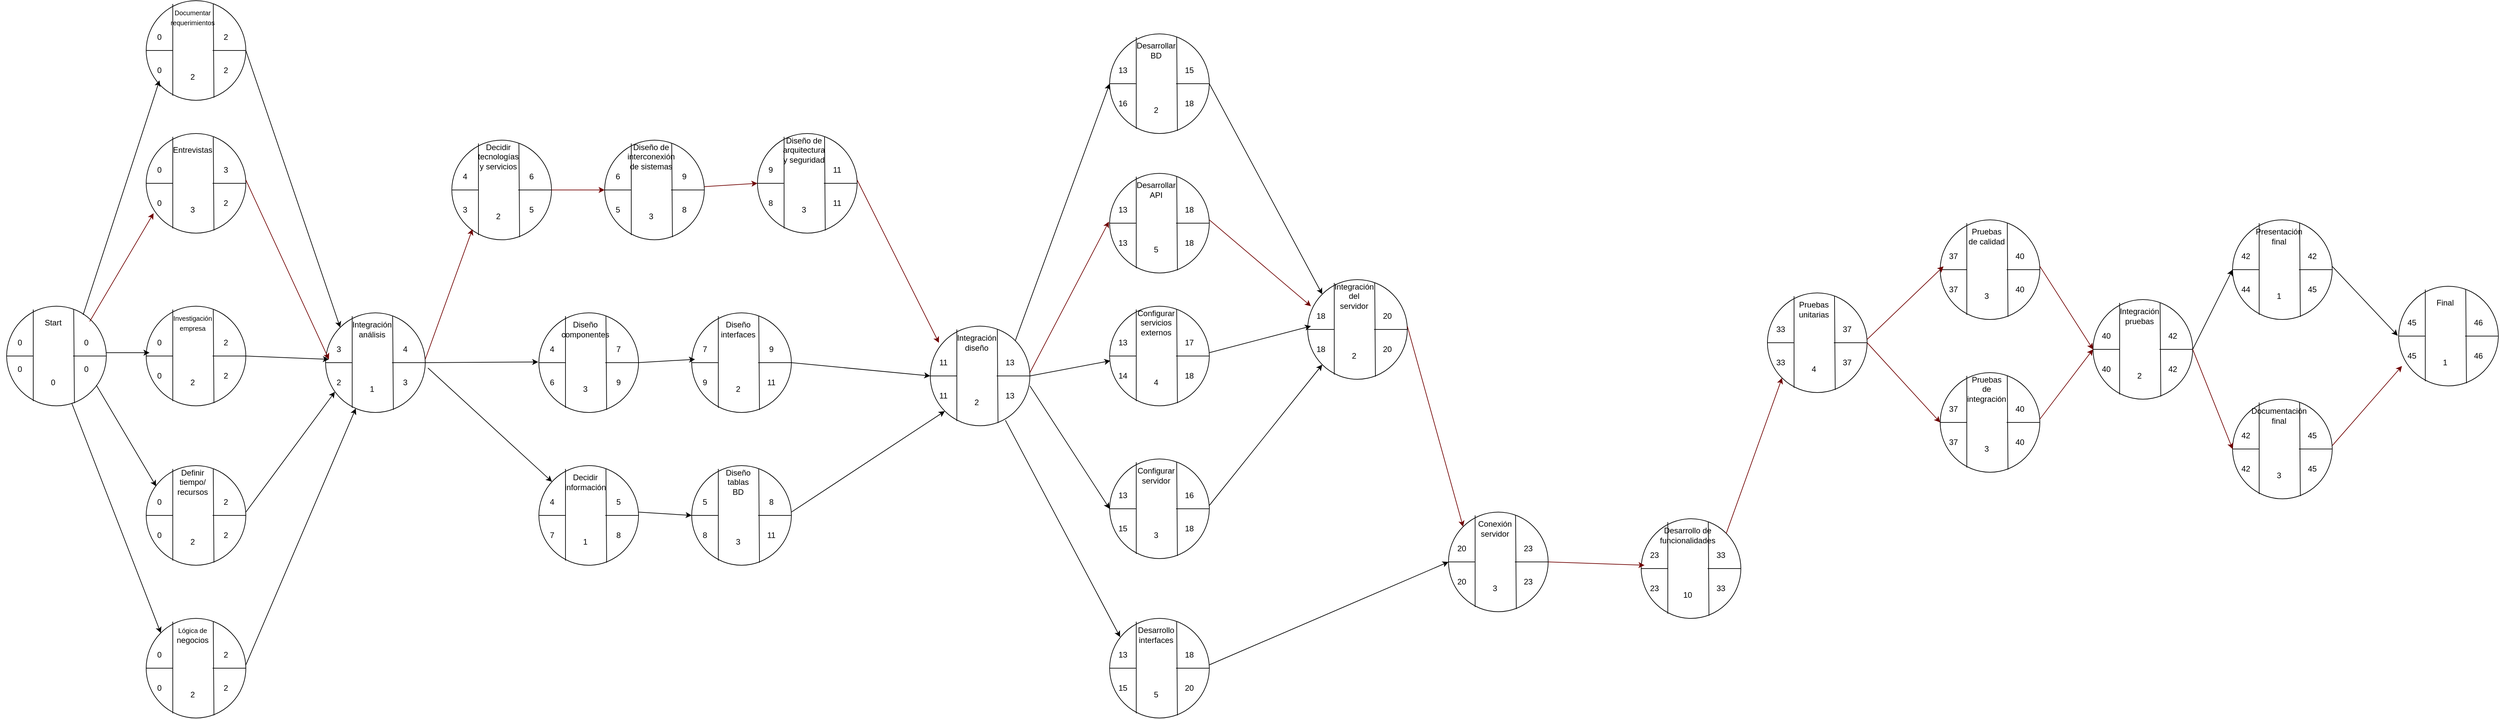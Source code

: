 <mxfile>
    <diagram id="Wl5fWzNREAtwvTSXh8ia" name="Página-1">
        <mxGraphModel dx="1386" dy="753" grid="1" gridSize="10" guides="1" tooltips="1" connect="1" arrows="1" fold="1" page="1" pageScale="1" pageWidth="827" pageHeight="1169" math="0" shadow="0">
            <root>
                <mxCell id="0"/>
                <mxCell id="1" parent="0"/>
                <mxCell id="16" value="" style="group" parent="1" connectable="0" vertex="1">
                    <mxGeometry x="260" y="250" width="160" height="150" as="geometry"/>
                </mxCell>
                <mxCell id="17" value="" style="ellipse;whiteSpace=wrap;html=1;aspect=fixed;" parent="16" vertex="1">
                    <mxGeometry x="10" width="150" height="150" as="geometry"/>
                </mxCell>
                <mxCell id="18" value="" style="endArrow=none;html=1;entryX=0.267;entryY=0.953;entryDx=0;entryDy=0;entryPerimeter=0;exitX=0.267;exitY=0.033;exitDx=0;exitDy=0;exitPerimeter=0;" parent="16" source="17" target="17" edge="1">
                    <mxGeometry width="50" height="50" relative="1" as="geometry">
                        <mxPoint x="50" y="10" as="sourcePoint"/>
                        <mxPoint x="50" y="150" as="targetPoint"/>
                    </mxGeometry>
                </mxCell>
                <mxCell id="19" value="" style="endArrow=none;html=1;entryX=0.673;entryY=0.033;entryDx=0;entryDy=0;entryPerimeter=0;exitX=0.68;exitY=0.973;exitDx=0;exitDy=0;exitPerimeter=0;" parent="16" source="17" target="17" edge="1">
                    <mxGeometry width="50" height="50" relative="1" as="geometry">
                        <mxPoint x="90" y="110" as="sourcePoint"/>
                        <mxPoint x="140" y="60" as="targetPoint"/>
                    </mxGeometry>
                </mxCell>
                <mxCell id="20" value="" style="endArrow=none;html=1;exitX=0;exitY=0.5;exitDx=0;exitDy=0;" parent="16" source="17" edge="1">
                    <mxGeometry width="50" height="50" relative="1" as="geometry">
                        <mxPoint x="60" y="100" as="sourcePoint"/>
                        <mxPoint x="50" y="75" as="targetPoint"/>
                    </mxGeometry>
                </mxCell>
                <mxCell id="21" value="" style="endArrow=none;html=1;exitX=1;exitY=0.5;exitDx=0;exitDy=0;" parent="16" source="17" edge="1">
                    <mxGeometry width="50" height="50" relative="1" as="geometry">
                        <mxPoint x="170" y="260" as="sourcePoint"/>
                        <mxPoint x="110" y="75" as="targetPoint"/>
                    </mxGeometry>
                </mxCell>
                <mxCell id="22" value="Entrevistas" style="text;html=1;strokeColor=none;fillColor=none;align=center;verticalAlign=middle;whiteSpace=wrap;rounded=0;" parent="16" vertex="1">
                    <mxGeometry x="50" y="10" width="60" height="30" as="geometry"/>
                </mxCell>
                <mxCell id="23" value="3" style="text;html=1;strokeColor=none;fillColor=none;align=center;verticalAlign=middle;whiteSpace=wrap;rounded=0;" parent="16" vertex="1">
                    <mxGeometry x="50" y="100" width="60" height="30" as="geometry"/>
                </mxCell>
                <mxCell id="24" value="0" style="text;html=1;strokeColor=none;fillColor=none;align=center;verticalAlign=middle;whiteSpace=wrap;rounded=0;" parent="16" vertex="1">
                    <mxGeometry y="40" width="60" height="30" as="geometry"/>
                </mxCell>
                <mxCell id="25" value="0" style="text;html=1;strokeColor=none;fillColor=none;align=center;verticalAlign=middle;whiteSpace=wrap;rounded=0;" parent="16" vertex="1">
                    <mxGeometry y="90" width="60" height="30" as="geometry"/>
                </mxCell>
                <mxCell id="26" value="3" style="text;html=1;strokeColor=none;fillColor=none;align=center;verticalAlign=middle;whiteSpace=wrap;rounded=0;" parent="16" vertex="1">
                    <mxGeometry x="100" y="40" width="60" height="30" as="geometry"/>
                </mxCell>
                <mxCell id="27" value="2" style="text;html=1;strokeColor=none;fillColor=none;align=center;verticalAlign=middle;whiteSpace=wrap;rounded=0;" parent="16" vertex="1">
                    <mxGeometry x="100" y="90" width="60" height="30" as="geometry"/>
                </mxCell>
                <mxCell id="28" value="" style="group" parent="1" connectable="0" vertex="1">
                    <mxGeometry x="50" y="510" width="160" height="150" as="geometry"/>
                </mxCell>
                <mxCell id="29" value="" style="ellipse;whiteSpace=wrap;html=1;aspect=fixed;" parent="28" vertex="1">
                    <mxGeometry x="10" width="150" height="150" as="geometry"/>
                </mxCell>
                <mxCell id="30" value="" style="endArrow=none;html=1;entryX=0.267;entryY=0.953;entryDx=0;entryDy=0;entryPerimeter=0;exitX=0.267;exitY=0.033;exitDx=0;exitDy=0;exitPerimeter=0;" parent="28" source="29" target="29" edge="1">
                    <mxGeometry width="50" height="50" relative="1" as="geometry">
                        <mxPoint x="50" y="10" as="sourcePoint"/>
                        <mxPoint x="50" y="150" as="targetPoint"/>
                    </mxGeometry>
                </mxCell>
                <mxCell id="31" value="" style="endArrow=none;html=1;entryX=0.673;entryY=0.033;entryDx=0;entryDy=0;entryPerimeter=0;exitX=0.68;exitY=0.973;exitDx=0;exitDy=0;exitPerimeter=0;" parent="28" source="29" target="29" edge="1">
                    <mxGeometry width="50" height="50" relative="1" as="geometry">
                        <mxPoint x="90" y="110" as="sourcePoint"/>
                        <mxPoint x="140" y="60" as="targetPoint"/>
                    </mxGeometry>
                </mxCell>
                <mxCell id="32" value="" style="endArrow=none;html=1;exitX=0;exitY=0.5;exitDx=0;exitDy=0;" parent="28" source="29" edge="1">
                    <mxGeometry width="50" height="50" relative="1" as="geometry">
                        <mxPoint x="60" y="100" as="sourcePoint"/>
                        <mxPoint x="50" y="75" as="targetPoint"/>
                    </mxGeometry>
                </mxCell>
                <mxCell id="33" value="" style="endArrow=none;html=1;exitX=1;exitY=0.5;exitDx=0;exitDy=0;" parent="28" source="29" edge="1">
                    <mxGeometry width="50" height="50" relative="1" as="geometry">
                        <mxPoint x="170" y="260" as="sourcePoint"/>
                        <mxPoint x="110" y="75" as="targetPoint"/>
                    </mxGeometry>
                </mxCell>
                <mxCell id="34" value="Start" style="text;html=1;strokeColor=none;fillColor=none;align=center;verticalAlign=middle;whiteSpace=wrap;rounded=0;" parent="28" vertex="1">
                    <mxGeometry x="50" y="10" width="60" height="30" as="geometry"/>
                </mxCell>
                <mxCell id="35" value="0" style="text;html=1;strokeColor=none;fillColor=none;align=center;verticalAlign=middle;whiteSpace=wrap;rounded=0;" parent="28" vertex="1">
                    <mxGeometry x="50" y="100" width="60" height="30" as="geometry"/>
                </mxCell>
                <mxCell id="36" value="0" style="text;html=1;strokeColor=none;fillColor=none;align=center;verticalAlign=middle;whiteSpace=wrap;rounded=0;" parent="28" vertex="1">
                    <mxGeometry y="40" width="60" height="30" as="geometry"/>
                </mxCell>
                <mxCell id="38" value="0" style="text;html=1;strokeColor=none;fillColor=none;align=center;verticalAlign=middle;whiteSpace=wrap;rounded=0;" parent="28" vertex="1">
                    <mxGeometry x="100" y="40" width="60" height="30" as="geometry"/>
                </mxCell>
                <mxCell id="424" value="0" style="text;html=1;strokeColor=none;fillColor=none;align=center;verticalAlign=middle;whiteSpace=wrap;rounded=0;" parent="28" vertex="1">
                    <mxGeometry x="100" y="80" width="60" height="30" as="geometry"/>
                </mxCell>
                <mxCell id="425" value="0" style="text;html=1;strokeColor=none;fillColor=none;align=center;verticalAlign=middle;whiteSpace=wrap;rounded=0;" parent="28" vertex="1">
                    <mxGeometry y="80" width="60" height="30" as="geometry"/>
                </mxCell>
                <mxCell id="40" value="" style="group" parent="1" vertex="1" connectable="0">
                    <mxGeometry x="260" y="510" width="160" height="150" as="geometry"/>
                </mxCell>
                <mxCell id="41" value="" style="ellipse;whiteSpace=wrap;html=1;aspect=fixed;" parent="40" vertex="1">
                    <mxGeometry x="10" width="150" height="150" as="geometry"/>
                </mxCell>
                <mxCell id="42" value="" style="endArrow=none;html=1;entryX=0.267;entryY=0.953;entryDx=0;entryDy=0;entryPerimeter=0;exitX=0.267;exitY=0.033;exitDx=0;exitDy=0;exitPerimeter=0;" parent="40" source="41" target="41" edge="1">
                    <mxGeometry width="50" height="50" relative="1" as="geometry">
                        <mxPoint x="50" y="10" as="sourcePoint"/>
                        <mxPoint x="50" y="150" as="targetPoint"/>
                    </mxGeometry>
                </mxCell>
                <mxCell id="43" value="" style="endArrow=none;html=1;entryX=0.673;entryY=0.033;entryDx=0;entryDy=0;entryPerimeter=0;exitX=0.68;exitY=0.973;exitDx=0;exitDy=0;exitPerimeter=0;" parent="40" source="41" target="41" edge="1">
                    <mxGeometry width="50" height="50" relative="1" as="geometry">
                        <mxPoint x="90" y="110" as="sourcePoint"/>
                        <mxPoint x="140" y="60" as="targetPoint"/>
                    </mxGeometry>
                </mxCell>
                <mxCell id="44" value="" style="endArrow=none;html=1;exitX=0;exitY=0.5;exitDx=0;exitDy=0;" parent="40" source="41" edge="1">
                    <mxGeometry width="50" height="50" relative="1" as="geometry">
                        <mxPoint x="60" y="100" as="sourcePoint"/>
                        <mxPoint x="50" y="75" as="targetPoint"/>
                    </mxGeometry>
                </mxCell>
                <mxCell id="45" value="" style="endArrow=none;html=1;exitX=1;exitY=0.5;exitDx=0;exitDy=0;" parent="40" source="41" edge="1">
                    <mxGeometry width="50" height="50" relative="1" as="geometry">
                        <mxPoint x="170" y="260" as="sourcePoint"/>
                        <mxPoint x="110" y="75" as="targetPoint"/>
                    </mxGeometry>
                </mxCell>
                <mxCell id="46" value="&lt;font style=&quot;font-size: 10px;&quot;&gt;Investigación&lt;br&gt;empresa&lt;/font&gt;" style="text;html=1;strokeColor=none;fillColor=none;align=center;verticalAlign=middle;whiteSpace=wrap;rounded=0;" parent="40" vertex="1">
                    <mxGeometry x="50" y="10" width="60" height="30" as="geometry"/>
                </mxCell>
                <mxCell id="47" value="2" style="text;html=1;strokeColor=none;fillColor=none;align=center;verticalAlign=middle;whiteSpace=wrap;rounded=0;" parent="40" vertex="1">
                    <mxGeometry x="50" y="100" width="60" height="30" as="geometry"/>
                </mxCell>
                <mxCell id="48" value="0" style="text;html=1;strokeColor=none;fillColor=none;align=center;verticalAlign=middle;whiteSpace=wrap;rounded=0;" parent="40" vertex="1">
                    <mxGeometry y="40" width="60" height="30" as="geometry"/>
                </mxCell>
                <mxCell id="49" value="0" style="text;html=1;strokeColor=none;fillColor=none;align=center;verticalAlign=middle;whiteSpace=wrap;rounded=0;" parent="40" vertex="1">
                    <mxGeometry y="90" width="60" height="30" as="geometry"/>
                </mxCell>
                <mxCell id="50" value="2" style="text;html=1;strokeColor=none;fillColor=none;align=center;verticalAlign=middle;whiteSpace=wrap;rounded=0;" parent="40" vertex="1">
                    <mxGeometry x="100" y="40" width="60" height="30" as="geometry"/>
                </mxCell>
                <mxCell id="51" value="2" style="text;html=1;strokeColor=none;fillColor=none;align=center;verticalAlign=middle;whiteSpace=wrap;rounded=0;" parent="40" vertex="1">
                    <mxGeometry x="100" y="90" width="60" height="30" as="geometry"/>
                </mxCell>
                <mxCell id="52" value="" style="group" parent="1" connectable="0" vertex="1">
                    <mxGeometry x="260" y="750" width="160" height="150" as="geometry"/>
                </mxCell>
                <mxCell id="53" value="" style="ellipse;whiteSpace=wrap;html=1;aspect=fixed;" parent="52" vertex="1">
                    <mxGeometry x="10" width="150" height="150" as="geometry"/>
                </mxCell>
                <mxCell id="54" value="" style="endArrow=none;html=1;entryX=0.267;entryY=0.953;entryDx=0;entryDy=0;entryPerimeter=0;exitX=0.267;exitY=0.033;exitDx=0;exitDy=0;exitPerimeter=0;" parent="52" source="53" target="53" edge="1">
                    <mxGeometry width="50" height="50" relative="1" as="geometry">
                        <mxPoint x="50" y="10" as="sourcePoint"/>
                        <mxPoint x="50" y="150" as="targetPoint"/>
                    </mxGeometry>
                </mxCell>
                <mxCell id="55" value="" style="endArrow=none;html=1;entryX=0.673;entryY=0.033;entryDx=0;entryDy=0;entryPerimeter=0;exitX=0.68;exitY=0.973;exitDx=0;exitDy=0;exitPerimeter=0;" parent="52" source="53" target="53" edge="1">
                    <mxGeometry width="50" height="50" relative="1" as="geometry">
                        <mxPoint x="90" y="110" as="sourcePoint"/>
                        <mxPoint x="140" y="60" as="targetPoint"/>
                    </mxGeometry>
                </mxCell>
                <mxCell id="56" value="" style="endArrow=none;html=1;exitX=0;exitY=0.5;exitDx=0;exitDy=0;" parent="52" source="53" edge="1">
                    <mxGeometry width="50" height="50" relative="1" as="geometry">
                        <mxPoint x="60" y="100" as="sourcePoint"/>
                        <mxPoint x="50" y="75" as="targetPoint"/>
                    </mxGeometry>
                </mxCell>
                <mxCell id="57" value="" style="endArrow=none;html=1;exitX=1;exitY=0.5;exitDx=0;exitDy=0;" parent="52" source="53" edge="1">
                    <mxGeometry width="50" height="50" relative="1" as="geometry">
                        <mxPoint x="170" y="260" as="sourcePoint"/>
                        <mxPoint x="110" y="75" as="targetPoint"/>
                    </mxGeometry>
                </mxCell>
                <mxCell id="58" value="Definir&lt;br&gt;tiempo/&lt;br&gt;recursos" style="text;html=1;strokeColor=none;fillColor=none;align=center;verticalAlign=middle;whiteSpace=wrap;rounded=0;" parent="52" vertex="1">
                    <mxGeometry x="50" y="10" width="60" height="30" as="geometry"/>
                </mxCell>
                <mxCell id="59" value="2" style="text;html=1;strokeColor=none;fillColor=none;align=center;verticalAlign=middle;whiteSpace=wrap;rounded=0;" parent="52" vertex="1">
                    <mxGeometry x="50" y="100" width="60" height="30" as="geometry"/>
                </mxCell>
                <mxCell id="60" value="0" style="text;html=1;strokeColor=none;fillColor=none;align=center;verticalAlign=middle;whiteSpace=wrap;rounded=0;" parent="52" vertex="1">
                    <mxGeometry y="40" width="60" height="30" as="geometry"/>
                </mxCell>
                <mxCell id="61" value="0" style="text;html=1;strokeColor=none;fillColor=none;align=center;verticalAlign=middle;whiteSpace=wrap;rounded=0;" parent="52" vertex="1">
                    <mxGeometry y="90" width="60" height="30" as="geometry"/>
                </mxCell>
                <mxCell id="62" value="2" style="text;html=1;strokeColor=none;fillColor=none;align=center;verticalAlign=middle;whiteSpace=wrap;rounded=0;" parent="52" vertex="1">
                    <mxGeometry x="100" y="40" width="60" height="30" as="geometry"/>
                </mxCell>
                <mxCell id="63" value="2" style="text;html=1;strokeColor=none;fillColor=none;align=center;verticalAlign=middle;whiteSpace=wrap;rounded=0;" parent="52" vertex="1">
                    <mxGeometry x="100" y="90" width="60" height="30" as="geometry"/>
                </mxCell>
                <mxCell id="64" value="" style="group" parent="1" connectable="0" vertex="1">
                    <mxGeometry x="260" y="50" width="160" height="150" as="geometry"/>
                </mxCell>
                <mxCell id="65" value="" style="ellipse;whiteSpace=wrap;html=1;aspect=fixed;" parent="64" vertex="1">
                    <mxGeometry x="10" width="150" height="150" as="geometry"/>
                </mxCell>
                <mxCell id="66" value="" style="endArrow=none;html=1;entryX=0.267;entryY=0.953;entryDx=0;entryDy=0;entryPerimeter=0;exitX=0.267;exitY=0.033;exitDx=0;exitDy=0;exitPerimeter=0;" parent="64" source="65" target="65" edge="1">
                    <mxGeometry width="50" height="50" relative="1" as="geometry">
                        <mxPoint x="50" y="10" as="sourcePoint"/>
                        <mxPoint x="50" y="150" as="targetPoint"/>
                    </mxGeometry>
                </mxCell>
                <mxCell id="67" value="" style="endArrow=none;html=1;entryX=0.673;entryY=0.033;entryDx=0;entryDy=0;entryPerimeter=0;exitX=0.68;exitY=0.973;exitDx=0;exitDy=0;exitPerimeter=0;" parent="64" source="65" target="65" edge="1">
                    <mxGeometry width="50" height="50" relative="1" as="geometry">
                        <mxPoint x="90" y="110" as="sourcePoint"/>
                        <mxPoint x="140" y="60" as="targetPoint"/>
                    </mxGeometry>
                </mxCell>
                <mxCell id="68" value="" style="endArrow=none;html=1;exitX=0;exitY=0.5;exitDx=0;exitDy=0;" parent="64" source="65" edge="1">
                    <mxGeometry width="50" height="50" relative="1" as="geometry">
                        <mxPoint x="60" y="100" as="sourcePoint"/>
                        <mxPoint x="50" y="75" as="targetPoint"/>
                    </mxGeometry>
                </mxCell>
                <mxCell id="69" value="" style="endArrow=none;html=1;exitX=1;exitY=0.5;exitDx=0;exitDy=0;" parent="64" source="65" edge="1">
                    <mxGeometry width="50" height="50" relative="1" as="geometry">
                        <mxPoint x="170" y="260" as="sourcePoint"/>
                        <mxPoint x="110" y="75" as="targetPoint"/>
                    </mxGeometry>
                </mxCell>
                <mxCell id="70" value="&lt;font style=&quot;font-size: 10px;&quot;&gt;Documentar&lt;br&gt;requerimientos&lt;/font&gt;" style="text;html=1;strokeColor=none;fillColor=none;align=center;verticalAlign=middle;whiteSpace=wrap;rounded=0;" parent="64" vertex="1">
                    <mxGeometry x="50" y="10" width="60" height="30" as="geometry"/>
                </mxCell>
                <mxCell id="71" value="2" style="text;html=1;strokeColor=none;fillColor=none;align=center;verticalAlign=middle;whiteSpace=wrap;rounded=0;" parent="64" vertex="1">
                    <mxGeometry x="50" y="100" width="60" height="30" as="geometry"/>
                </mxCell>
                <mxCell id="72" value="0" style="text;html=1;strokeColor=none;fillColor=none;align=center;verticalAlign=middle;whiteSpace=wrap;rounded=0;" parent="64" vertex="1">
                    <mxGeometry y="40" width="60" height="30" as="geometry"/>
                </mxCell>
                <mxCell id="73" value="0" style="text;html=1;strokeColor=none;fillColor=none;align=center;verticalAlign=middle;whiteSpace=wrap;rounded=0;" parent="64" vertex="1">
                    <mxGeometry y="90" width="60" height="30" as="geometry"/>
                </mxCell>
                <mxCell id="74" value="2" style="text;html=1;strokeColor=none;fillColor=none;align=center;verticalAlign=middle;whiteSpace=wrap;rounded=0;" parent="64" vertex="1">
                    <mxGeometry x="100" y="40" width="60" height="30" as="geometry"/>
                </mxCell>
                <mxCell id="75" value="2" style="text;html=1;strokeColor=none;fillColor=none;align=center;verticalAlign=middle;whiteSpace=wrap;rounded=0;" parent="64" vertex="1">
                    <mxGeometry x="100" y="90" width="60" height="30" as="geometry"/>
                </mxCell>
                <mxCell id="76" value="" style="group" parent="1" connectable="0" vertex="1">
                    <mxGeometry x="260" y="980" width="160" height="150" as="geometry"/>
                </mxCell>
                <mxCell id="77" value="" style="ellipse;whiteSpace=wrap;html=1;aspect=fixed;" parent="76" vertex="1">
                    <mxGeometry x="10" width="150" height="150" as="geometry"/>
                </mxCell>
                <mxCell id="78" value="" style="endArrow=none;html=1;entryX=0.267;entryY=0.953;entryDx=0;entryDy=0;entryPerimeter=0;exitX=0.267;exitY=0.033;exitDx=0;exitDy=0;exitPerimeter=0;" parent="76" source="77" target="77" edge="1">
                    <mxGeometry width="50" height="50" relative="1" as="geometry">
                        <mxPoint x="50" y="10" as="sourcePoint"/>
                        <mxPoint x="50" y="150" as="targetPoint"/>
                    </mxGeometry>
                </mxCell>
                <mxCell id="79" value="" style="endArrow=none;html=1;entryX=0.673;entryY=0.033;entryDx=0;entryDy=0;entryPerimeter=0;exitX=0.68;exitY=0.973;exitDx=0;exitDy=0;exitPerimeter=0;" parent="76" source="77" target="77" edge="1">
                    <mxGeometry width="50" height="50" relative="1" as="geometry">
                        <mxPoint x="90" y="110" as="sourcePoint"/>
                        <mxPoint x="140" y="60" as="targetPoint"/>
                    </mxGeometry>
                </mxCell>
                <mxCell id="80" value="" style="endArrow=none;html=1;exitX=0;exitY=0.5;exitDx=0;exitDy=0;" parent="76" source="77" edge="1">
                    <mxGeometry width="50" height="50" relative="1" as="geometry">
                        <mxPoint x="60" y="100" as="sourcePoint"/>
                        <mxPoint x="50" y="75" as="targetPoint"/>
                    </mxGeometry>
                </mxCell>
                <mxCell id="81" value="" style="endArrow=none;html=1;exitX=1;exitY=0.5;exitDx=0;exitDy=0;" parent="76" source="77" edge="1">
                    <mxGeometry width="50" height="50" relative="1" as="geometry">
                        <mxPoint x="170" y="260" as="sourcePoint"/>
                        <mxPoint x="110" y="75" as="targetPoint"/>
                    </mxGeometry>
                </mxCell>
                <mxCell id="82" value="&lt;span style=&quot;font-size: 10px;&quot;&gt;Lógica de&lt;br&gt;&lt;/span&gt;negocios" style="text;html=1;strokeColor=none;fillColor=none;align=center;verticalAlign=middle;whiteSpace=wrap;rounded=0;" parent="76" vertex="1">
                    <mxGeometry x="50" y="10" width="60" height="30" as="geometry"/>
                </mxCell>
                <mxCell id="83" value="2" style="text;html=1;strokeColor=none;fillColor=none;align=center;verticalAlign=middle;whiteSpace=wrap;rounded=0;" parent="76" vertex="1">
                    <mxGeometry x="50" y="100" width="60" height="30" as="geometry"/>
                </mxCell>
                <mxCell id="84" value="0" style="text;html=1;strokeColor=none;fillColor=none;align=center;verticalAlign=middle;whiteSpace=wrap;rounded=0;" parent="76" vertex="1">
                    <mxGeometry y="40" width="60" height="30" as="geometry"/>
                </mxCell>
                <mxCell id="85" value="0" style="text;html=1;strokeColor=none;fillColor=none;align=center;verticalAlign=middle;whiteSpace=wrap;rounded=0;" parent="76" vertex="1">
                    <mxGeometry y="90" width="60" height="30" as="geometry"/>
                </mxCell>
                <mxCell id="86" value="2" style="text;html=1;strokeColor=none;fillColor=none;align=center;verticalAlign=middle;whiteSpace=wrap;rounded=0;" parent="76" vertex="1">
                    <mxGeometry x="100" y="40" width="60" height="30" as="geometry"/>
                </mxCell>
                <mxCell id="87" value="2" style="text;html=1;strokeColor=none;fillColor=none;align=center;verticalAlign=middle;whiteSpace=wrap;rounded=0;" parent="76" vertex="1">
                    <mxGeometry x="100" y="90" width="60" height="30" as="geometry"/>
                </mxCell>
                <mxCell id="88" value="" style="group" parent="1" connectable="0" vertex="1">
                    <mxGeometry x="530" y="520" width="160" height="150" as="geometry"/>
                </mxCell>
                <mxCell id="89" value="" style="ellipse;whiteSpace=wrap;html=1;aspect=fixed;" parent="88" vertex="1">
                    <mxGeometry x="10" width="150" height="150" as="geometry"/>
                </mxCell>
                <mxCell id="90" value="" style="endArrow=none;html=1;entryX=0.267;entryY=0.953;entryDx=0;entryDy=0;entryPerimeter=0;exitX=0.267;exitY=0.033;exitDx=0;exitDy=0;exitPerimeter=0;" parent="88" source="89" target="89" edge="1">
                    <mxGeometry width="50" height="50" relative="1" as="geometry">
                        <mxPoint x="50" y="10" as="sourcePoint"/>
                        <mxPoint x="50" y="150" as="targetPoint"/>
                    </mxGeometry>
                </mxCell>
                <mxCell id="91" value="" style="endArrow=none;html=1;entryX=0.673;entryY=0.033;entryDx=0;entryDy=0;entryPerimeter=0;exitX=0.68;exitY=0.973;exitDx=0;exitDy=0;exitPerimeter=0;" parent="88" source="89" target="89" edge="1">
                    <mxGeometry width="50" height="50" relative="1" as="geometry">
                        <mxPoint x="90" y="110" as="sourcePoint"/>
                        <mxPoint x="140" y="60" as="targetPoint"/>
                    </mxGeometry>
                </mxCell>
                <mxCell id="92" value="" style="endArrow=none;html=1;exitX=0;exitY=0.5;exitDx=0;exitDy=0;" parent="88" source="89" edge="1">
                    <mxGeometry width="50" height="50" relative="1" as="geometry">
                        <mxPoint x="60" y="100" as="sourcePoint"/>
                        <mxPoint x="50" y="75" as="targetPoint"/>
                    </mxGeometry>
                </mxCell>
                <mxCell id="93" value="" style="endArrow=none;html=1;exitX=1;exitY=0.5;exitDx=0;exitDy=0;" parent="88" source="89" edge="1">
                    <mxGeometry width="50" height="50" relative="1" as="geometry">
                        <mxPoint x="170" y="260" as="sourcePoint"/>
                        <mxPoint x="110" y="75" as="targetPoint"/>
                    </mxGeometry>
                </mxCell>
                <mxCell id="94" value="Integración&lt;br&gt;análisis" style="text;html=1;strokeColor=none;fillColor=none;align=center;verticalAlign=middle;whiteSpace=wrap;rounded=0;" parent="88" vertex="1">
                    <mxGeometry x="50" y="10" width="60" height="30" as="geometry"/>
                </mxCell>
                <mxCell id="95" value="1" style="text;html=1;strokeColor=none;fillColor=none;align=center;verticalAlign=middle;whiteSpace=wrap;rounded=0;" parent="88" vertex="1">
                    <mxGeometry x="50" y="100" width="60" height="30" as="geometry"/>
                </mxCell>
                <mxCell id="96" value="3" style="text;html=1;strokeColor=none;fillColor=none;align=center;verticalAlign=middle;whiteSpace=wrap;rounded=0;" parent="88" vertex="1">
                    <mxGeometry y="40" width="60" height="30" as="geometry"/>
                </mxCell>
                <mxCell id="97" value="2" style="text;html=1;strokeColor=none;fillColor=none;align=center;verticalAlign=middle;whiteSpace=wrap;rounded=0;" parent="88" vertex="1">
                    <mxGeometry y="90" width="60" height="30" as="geometry"/>
                </mxCell>
                <mxCell id="98" value="4" style="text;html=1;strokeColor=none;fillColor=none;align=center;verticalAlign=middle;whiteSpace=wrap;rounded=0;" parent="88" vertex="1">
                    <mxGeometry x="100" y="40" width="60" height="30" as="geometry"/>
                </mxCell>
                <mxCell id="99" value="3" style="text;html=1;strokeColor=none;fillColor=none;align=center;verticalAlign=middle;whiteSpace=wrap;rounded=0;" parent="88" vertex="1">
                    <mxGeometry x="100" y="90" width="60" height="30" as="geometry"/>
                </mxCell>
                <mxCell id="102" value="" style="group" parent="1" connectable="0" vertex="1">
                    <mxGeometry x="851" y="520" width="160" height="150" as="geometry"/>
                </mxCell>
                <mxCell id="103" value="" style="ellipse;whiteSpace=wrap;html=1;aspect=fixed;" parent="102" vertex="1">
                    <mxGeometry x="10" width="150" height="150" as="geometry"/>
                </mxCell>
                <mxCell id="104" value="" style="endArrow=none;html=1;entryX=0.267;entryY=0.953;entryDx=0;entryDy=0;entryPerimeter=0;exitX=0.267;exitY=0.033;exitDx=0;exitDy=0;exitPerimeter=0;" parent="102" source="103" target="103" edge="1">
                    <mxGeometry width="50" height="50" relative="1" as="geometry">
                        <mxPoint x="50" y="10" as="sourcePoint"/>
                        <mxPoint x="50" y="150" as="targetPoint"/>
                    </mxGeometry>
                </mxCell>
                <mxCell id="105" value="" style="endArrow=none;html=1;entryX=0.673;entryY=0.033;entryDx=0;entryDy=0;entryPerimeter=0;exitX=0.68;exitY=0.973;exitDx=0;exitDy=0;exitPerimeter=0;" parent="102" source="103" target="103" edge="1">
                    <mxGeometry width="50" height="50" relative="1" as="geometry">
                        <mxPoint x="90" y="110" as="sourcePoint"/>
                        <mxPoint x="140" y="60" as="targetPoint"/>
                    </mxGeometry>
                </mxCell>
                <mxCell id="106" value="" style="endArrow=none;html=1;exitX=0;exitY=0.5;exitDx=0;exitDy=0;" parent="102" source="103" edge="1">
                    <mxGeometry width="50" height="50" relative="1" as="geometry">
                        <mxPoint x="60" y="100" as="sourcePoint"/>
                        <mxPoint x="50" y="75" as="targetPoint"/>
                    </mxGeometry>
                </mxCell>
                <mxCell id="107" value="" style="endArrow=none;html=1;exitX=1;exitY=0.5;exitDx=0;exitDy=0;" parent="102" source="103" edge="1">
                    <mxGeometry width="50" height="50" relative="1" as="geometry">
                        <mxPoint x="170" y="260" as="sourcePoint"/>
                        <mxPoint x="110" y="75" as="targetPoint"/>
                    </mxGeometry>
                </mxCell>
                <mxCell id="108" value="Diseño&lt;br&gt;componentes" style="text;html=1;strokeColor=none;fillColor=none;align=center;verticalAlign=middle;whiteSpace=wrap;rounded=0;" parent="102" vertex="1">
                    <mxGeometry x="50" y="10" width="60" height="30" as="geometry"/>
                </mxCell>
                <mxCell id="109" value="3" style="text;html=1;strokeColor=none;fillColor=none;align=center;verticalAlign=middle;whiteSpace=wrap;rounded=0;" parent="102" vertex="1">
                    <mxGeometry x="50" y="100" width="60" height="30" as="geometry"/>
                </mxCell>
                <mxCell id="110" value="4" style="text;html=1;strokeColor=none;fillColor=none;align=center;verticalAlign=middle;whiteSpace=wrap;rounded=0;" parent="102" vertex="1">
                    <mxGeometry y="40" width="60" height="30" as="geometry"/>
                </mxCell>
                <mxCell id="111" value="6" style="text;html=1;strokeColor=none;fillColor=none;align=center;verticalAlign=middle;whiteSpace=wrap;rounded=0;" parent="102" vertex="1">
                    <mxGeometry y="90" width="60" height="30" as="geometry"/>
                </mxCell>
                <mxCell id="112" value="7" style="text;html=1;strokeColor=none;fillColor=none;align=center;verticalAlign=middle;whiteSpace=wrap;rounded=0;" parent="102" vertex="1">
                    <mxGeometry x="100" y="40" width="60" height="30" as="geometry"/>
                </mxCell>
                <mxCell id="113" value="9" style="text;html=1;strokeColor=none;fillColor=none;align=center;verticalAlign=middle;whiteSpace=wrap;rounded=0;" parent="102" vertex="1">
                    <mxGeometry x="100" y="90" width="60" height="30" as="geometry"/>
                </mxCell>
                <mxCell id="114" value="" style="group" parent="1" connectable="0" vertex="1">
                    <mxGeometry x="1081" y="520" width="160" height="150" as="geometry"/>
                </mxCell>
                <mxCell id="115" value="" style="ellipse;whiteSpace=wrap;html=1;aspect=fixed;" parent="114" vertex="1">
                    <mxGeometry x="10" width="150" height="150" as="geometry"/>
                </mxCell>
                <mxCell id="116" value="" style="endArrow=none;html=1;entryX=0.267;entryY=0.953;entryDx=0;entryDy=0;entryPerimeter=0;exitX=0.267;exitY=0.033;exitDx=0;exitDy=0;exitPerimeter=0;" parent="114" source="115" target="115" edge="1">
                    <mxGeometry width="50" height="50" relative="1" as="geometry">
                        <mxPoint x="50" y="10" as="sourcePoint"/>
                        <mxPoint x="50" y="150" as="targetPoint"/>
                    </mxGeometry>
                </mxCell>
                <mxCell id="117" value="" style="endArrow=none;html=1;entryX=0.673;entryY=0.033;entryDx=0;entryDy=0;entryPerimeter=0;exitX=0.68;exitY=0.973;exitDx=0;exitDy=0;exitPerimeter=0;" parent="114" source="115" target="115" edge="1">
                    <mxGeometry width="50" height="50" relative="1" as="geometry">
                        <mxPoint x="90" y="110" as="sourcePoint"/>
                        <mxPoint x="140" y="60" as="targetPoint"/>
                    </mxGeometry>
                </mxCell>
                <mxCell id="118" value="" style="endArrow=none;html=1;exitX=0;exitY=0.5;exitDx=0;exitDy=0;" parent="114" source="115" edge="1">
                    <mxGeometry width="50" height="50" relative="1" as="geometry">
                        <mxPoint x="60" y="100" as="sourcePoint"/>
                        <mxPoint x="50" y="75" as="targetPoint"/>
                    </mxGeometry>
                </mxCell>
                <mxCell id="119" value="" style="endArrow=none;html=1;exitX=1;exitY=0.5;exitDx=0;exitDy=0;" parent="114" source="115" edge="1">
                    <mxGeometry width="50" height="50" relative="1" as="geometry">
                        <mxPoint x="170" y="260" as="sourcePoint"/>
                        <mxPoint x="110" y="75" as="targetPoint"/>
                    </mxGeometry>
                </mxCell>
                <mxCell id="120" value="Diseño&lt;br&gt;interfaces" style="text;html=1;strokeColor=none;fillColor=none;align=center;verticalAlign=middle;whiteSpace=wrap;rounded=0;" parent="114" vertex="1">
                    <mxGeometry x="50" y="10" width="60" height="30" as="geometry"/>
                </mxCell>
                <mxCell id="121" value="2" style="text;html=1;strokeColor=none;fillColor=none;align=center;verticalAlign=middle;whiteSpace=wrap;rounded=0;" parent="114" vertex="1">
                    <mxGeometry x="50" y="100" width="60" height="30" as="geometry"/>
                </mxCell>
                <mxCell id="122" value="7" style="text;html=1;strokeColor=none;fillColor=none;align=center;verticalAlign=middle;whiteSpace=wrap;rounded=0;" parent="114" vertex="1">
                    <mxGeometry y="40" width="60" height="30" as="geometry"/>
                </mxCell>
                <mxCell id="123" value="9" style="text;html=1;strokeColor=none;fillColor=none;align=center;verticalAlign=middle;whiteSpace=wrap;rounded=0;" parent="114" vertex="1">
                    <mxGeometry y="90" width="60" height="30" as="geometry"/>
                </mxCell>
                <mxCell id="124" value="9" style="text;html=1;strokeColor=none;fillColor=none;align=center;verticalAlign=middle;whiteSpace=wrap;rounded=0;" parent="114" vertex="1">
                    <mxGeometry x="100" y="40" width="60" height="30" as="geometry"/>
                </mxCell>
                <mxCell id="125" value="11" style="text;html=1;strokeColor=none;fillColor=none;align=center;verticalAlign=middle;whiteSpace=wrap;rounded=0;" parent="114" vertex="1">
                    <mxGeometry x="100" y="90" width="60" height="30" as="geometry"/>
                </mxCell>
                <mxCell id="126" value="" style="group" parent="1" connectable="0" vertex="1">
                    <mxGeometry x="1081" y="750" width="160" height="150" as="geometry"/>
                </mxCell>
                <mxCell id="127" value="" style="ellipse;whiteSpace=wrap;html=1;aspect=fixed;" parent="126" vertex="1">
                    <mxGeometry x="10" width="150" height="150" as="geometry"/>
                </mxCell>
                <mxCell id="128" value="" style="endArrow=none;html=1;entryX=0.267;entryY=0.953;entryDx=0;entryDy=0;entryPerimeter=0;exitX=0.267;exitY=0.033;exitDx=0;exitDy=0;exitPerimeter=0;" parent="126" source="127" target="127" edge="1">
                    <mxGeometry width="50" height="50" relative="1" as="geometry">
                        <mxPoint x="50" y="10" as="sourcePoint"/>
                        <mxPoint x="50" y="150" as="targetPoint"/>
                    </mxGeometry>
                </mxCell>
                <mxCell id="129" value="" style="endArrow=none;html=1;entryX=0.673;entryY=0.033;entryDx=0;entryDy=0;entryPerimeter=0;exitX=0.68;exitY=0.973;exitDx=0;exitDy=0;exitPerimeter=0;" parent="126" source="127" target="127" edge="1">
                    <mxGeometry width="50" height="50" relative="1" as="geometry">
                        <mxPoint x="90" y="110" as="sourcePoint"/>
                        <mxPoint x="140" y="60" as="targetPoint"/>
                    </mxGeometry>
                </mxCell>
                <mxCell id="130" value="" style="endArrow=none;html=1;exitX=0;exitY=0.5;exitDx=0;exitDy=0;" parent="126" source="127" edge="1">
                    <mxGeometry width="50" height="50" relative="1" as="geometry">
                        <mxPoint x="60" y="100" as="sourcePoint"/>
                        <mxPoint x="50" y="75" as="targetPoint"/>
                    </mxGeometry>
                </mxCell>
                <mxCell id="131" value="" style="endArrow=none;html=1;exitX=1;exitY=0.5;exitDx=0;exitDy=0;" parent="126" source="127" edge="1">
                    <mxGeometry width="50" height="50" relative="1" as="geometry">
                        <mxPoint x="170" y="260" as="sourcePoint"/>
                        <mxPoint x="110" y="75" as="targetPoint"/>
                    </mxGeometry>
                </mxCell>
                <mxCell id="132" value="Diseño tablas&lt;br&gt;BD" style="text;html=1;strokeColor=none;fillColor=none;align=center;verticalAlign=middle;whiteSpace=wrap;rounded=0;" parent="126" vertex="1">
                    <mxGeometry x="50" y="10" width="60" height="30" as="geometry"/>
                </mxCell>
                <mxCell id="133" value="3" style="text;html=1;strokeColor=none;fillColor=none;align=center;verticalAlign=middle;whiteSpace=wrap;rounded=0;" parent="126" vertex="1">
                    <mxGeometry x="50" y="100" width="60" height="30" as="geometry"/>
                </mxCell>
                <mxCell id="134" value="5" style="text;html=1;strokeColor=none;fillColor=none;align=center;verticalAlign=middle;whiteSpace=wrap;rounded=0;" parent="126" vertex="1">
                    <mxGeometry y="40" width="60" height="30" as="geometry"/>
                </mxCell>
                <mxCell id="135" value="8" style="text;html=1;strokeColor=none;fillColor=none;align=center;verticalAlign=middle;whiteSpace=wrap;rounded=0;" parent="126" vertex="1">
                    <mxGeometry y="90" width="60" height="30" as="geometry"/>
                </mxCell>
                <mxCell id="136" value="8" style="text;html=1;strokeColor=none;fillColor=none;align=center;verticalAlign=middle;whiteSpace=wrap;rounded=0;" parent="126" vertex="1">
                    <mxGeometry x="100" y="40" width="60" height="30" as="geometry"/>
                </mxCell>
                <mxCell id="137" value="11" style="text;html=1;strokeColor=none;fillColor=none;align=center;verticalAlign=middle;whiteSpace=wrap;rounded=0;" parent="126" vertex="1">
                    <mxGeometry x="100" y="90" width="60" height="30" as="geometry"/>
                </mxCell>
                <mxCell id="138" value="" style="group" parent="1" connectable="0" vertex="1">
                    <mxGeometry x="851" y="750" width="160" height="150" as="geometry"/>
                </mxCell>
                <mxCell id="139" value="" style="ellipse;whiteSpace=wrap;html=1;aspect=fixed;" parent="138" vertex="1">
                    <mxGeometry x="10" width="150" height="150" as="geometry"/>
                </mxCell>
                <mxCell id="140" value="" style="endArrow=none;html=1;entryX=0.267;entryY=0.953;entryDx=0;entryDy=0;entryPerimeter=0;exitX=0.267;exitY=0.033;exitDx=0;exitDy=0;exitPerimeter=0;" parent="138" source="139" target="139" edge="1">
                    <mxGeometry width="50" height="50" relative="1" as="geometry">
                        <mxPoint x="50" y="10" as="sourcePoint"/>
                        <mxPoint x="50" y="150" as="targetPoint"/>
                    </mxGeometry>
                </mxCell>
                <mxCell id="141" value="" style="endArrow=none;html=1;entryX=0.673;entryY=0.033;entryDx=0;entryDy=0;entryPerimeter=0;exitX=0.68;exitY=0.973;exitDx=0;exitDy=0;exitPerimeter=0;" parent="138" source="139" target="139" edge="1">
                    <mxGeometry width="50" height="50" relative="1" as="geometry">
                        <mxPoint x="90" y="110" as="sourcePoint"/>
                        <mxPoint x="140" y="60" as="targetPoint"/>
                    </mxGeometry>
                </mxCell>
                <mxCell id="142" value="" style="endArrow=none;html=1;exitX=0;exitY=0.5;exitDx=0;exitDy=0;" parent="138" source="139" edge="1">
                    <mxGeometry width="50" height="50" relative="1" as="geometry">
                        <mxPoint x="60" y="100" as="sourcePoint"/>
                        <mxPoint x="50" y="75" as="targetPoint"/>
                    </mxGeometry>
                </mxCell>
                <mxCell id="143" value="" style="endArrow=none;html=1;exitX=1;exitY=0.5;exitDx=0;exitDy=0;" parent="138" source="139" edge="1">
                    <mxGeometry width="50" height="50" relative="1" as="geometry">
                        <mxPoint x="170" y="260" as="sourcePoint"/>
                        <mxPoint x="110" y="75" as="targetPoint"/>
                    </mxGeometry>
                </mxCell>
                <mxCell id="144" value="Decidir&lt;br&gt;información" style="text;html=1;strokeColor=none;fillColor=none;align=center;verticalAlign=middle;whiteSpace=wrap;rounded=0;" parent="138" vertex="1">
                    <mxGeometry x="50" y="10" width="60" height="30" as="geometry"/>
                </mxCell>
                <mxCell id="145" value="1" style="text;html=1;strokeColor=none;fillColor=none;align=center;verticalAlign=middle;whiteSpace=wrap;rounded=0;" parent="138" vertex="1">
                    <mxGeometry x="50" y="100" width="60" height="30" as="geometry"/>
                </mxCell>
                <mxCell id="146" value="4" style="text;html=1;strokeColor=none;fillColor=none;align=center;verticalAlign=middle;whiteSpace=wrap;rounded=0;" parent="138" vertex="1">
                    <mxGeometry y="40" width="60" height="30" as="geometry"/>
                </mxCell>
                <mxCell id="147" value="7" style="text;html=1;strokeColor=none;fillColor=none;align=center;verticalAlign=middle;whiteSpace=wrap;rounded=0;" parent="138" vertex="1">
                    <mxGeometry y="90" width="60" height="30" as="geometry"/>
                </mxCell>
                <mxCell id="148" value="5" style="text;html=1;strokeColor=none;fillColor=none;align=center;verticalAlign=middle;whiteSpace=wrap;rounded=0;" parent="138" vertex="1">
                    <mxGeometry x="100" y="40" width="60" height="30" as="geometry"/>
                </mxCell>
                <mxCell id="149" value="8" style="text;html=1;strokeColor=none;fillColor=none;align=center;verticalAlign=middle;whiteSpace=wrap;rounded=0;" parent="138" vertex="1">
                    <mxGeometry x="100" y="90" width="60" height="30" as="geometry"/>
                </mxCell>
                <mxCell id="150" value="" style="group" parent="1" connectable="0" vertex="1">
                    <mxGeometry x="720" y="260" width="160" height="150" as="geometry"/>
                </mxCell>
                <mxCell id="151" value="" style="ellipse;whiteSpace=wrap;html=1;aspect=fixed;" parent="150" vertex="1">
                    <mxGeometry x="10" width="150" height="150" as="geometry"/>
                </mxCell>
                <mxCell id="152" value="" style="endArrow=none;html=1;entryX=0.267;entryY=0.953;entryDx=0;entryDy=0;entryPerimeter=0;exitX=0.267;exitY=0.033;exitDx=0;exitDy=0;exitPerimeter=0;" parent="150" source="151" target="151" edge="1">
                    <mxGeometry width="50" height="50" relative="1" as="geometry">
                        <mxPoint x="50" y="10" as="sourcePoint"/>
                        <mxPoint x="50" y="150" as="targetPoint"/>
                    </mxGeometry>
                </mxCell>
                <mxCell id="153" value="" style="endArrow=none;html=1;entryX=0.673;entryY=0.033;entryDx=0;entryDy=0;entryPerimeter=0;exitX=0.68;exitY=0.973;exitDx=0;exitDy=0;exitPerimeter=0;" parent="150" source="151" target="151" edge="1">
                    <mxGeometry width="50" height="50" relative="1" as="geometry">
                        <mxPoint x="90" y="110" as="sourcePoint"/>
                        <mxPoint x="140" y="60" as="targetPoint"/>
                    </mxGeometry>
                </mxCell>
                <mxCell id="154" value="" style="endArrow=none;html=1;exitX=0;exitY=0.5;exitDx=0;exitDy=0;" parent="150" source="151" edge="1">
                    <mxGeometry width="50" height="50" relative="1" as="geometry">
                        <mxPoint x="60" y="100" as="sourcePoint"/>
                        <mxPoint x="50" y="75" as="targetPoint"/>
                    </mxGeometry>
                </mxCell>
                <mxCell id="155" value="" style="endArrow=none;html=1;exitX=1;exitY=0.5;exitDx=0;exitDy=0;" parent="150" source="151" edge="1">
                    <mxGeometry width="50" height="50" relative="1" as="geometry">
                        <mxPoint x="170" y="260" as="sourcePoint"/>
                        <mxPoint x="110" y="75" as="targetPoint"/>
                    </mxGeometry>
                </mxCell>
                <mxCell id="156" value="Decidir tecnologías&lt;br&gt;y servicios" style="text;html=1;strokeColor=none;fillColor=none;align=center;verticalAlign=middle;whiteSpace=wrap;rounded=0;" parent="150" vertex="1">
                    <mxGeometry x="50" y="10" width="60" height="30" as="geometry"/>
                </mxCell>
                <mxCell id="157" value="2" style="text;html=1;strokeColor=none;fillColor=none;align=center;verticalAlign=middle;whiteSpace=wrap;rounded=0;" parent="150" vertex="1">
                    <mxGeometry x="50" y="100" width="60" height="30" as="geometry"/>
                </mxCell>
                <mxCell id="158" value="4" style="text;html=1;strokeColor=none;fillColor=none;align=center;verticalAlign=middle;whiteSpace=wrap;rounded=0;" parent="150" vertex="1">
                    <mxGeometry y="40" width="60" height="30" as="geometry"/>
                </mxCell>
                <mxCell id="159" value="3" style="text;html=1;strokeColor=none;fillColor=none;align=center;verticalAlign=middle;whiteSpace=wrap;rounded=0;" parent="150" vertex="1">
                    <mxGeometry y="90" width="60" height="30" as="geometry"/>
                </mxCell>
                <mxCell id="160" value="6" style="text;html=1;strokeColor=none;fillColor=none;align=center;verticalAlign=middle;whiteSpace=wrap;rounded=0;" parent="150" vertex="1">
                    <mxGeometry x="100" y="40" width="60" height="30" as="geometry"/>
                </mxCell>
                <mxCell id="161" value="5" style="text;html=1;strokeColor=none;fillColor=none;align=center;verticalAlign=middle;whiteSpace=wrap;rounded=0;" parent="150" vertex="1">
                    <mxGeometry x="100" y="90" width="60" height="30" as="geometry"/>
                </mxCell>
                <mxCell id="162" value="" style="group" parent="1" connectable="0" vertex="1">
                    <mxGeometry x="950" y="260" width="160" height="150" as="geometry"/>
                </mxCell>
                <mxCell id="163" value="" style="ellipse;whiteSpace=wrap;html=1;aspect=fixed;" parent="162" vertex="1">
                    <mxGeometry x="10" width="150" height="150" as="geometry"/>
                </mxCell>
                <mxCell id="164" value="" style="endArrow=none;html=1;entryX=0.267;entryY=0.953;entryDx=0;entryDy=0;entryPerimeter=0;exitX=0.267;exitY=0.033;exitDx=0;exitDy=0;exitPerimeter=0;" parent="162" source="163" target="163" edge="1">
                    <mxGeometry width="50" height="50" relative="1" as="geometry">
                        <mxPoint x="50" y="10" as="sourcePoint"/>
                        <mxPoint x="50" y="150" as="targetPoint"/>
                    </mxGeometry>
                </mxCell>
                <mxCell id="165" value="" style="endArrow=none;html=1;entryX=0.673;entryY=0.033;entryDx=0;entryDy=0;entryPerimeter=0;exitX=0.68;exitY=0.973;exitDx=0;exitDy=0;exitPerimeter=0;" parent="162" source="163" target="163" edge="1">
                    <mxGeometry width="50" height="50" relative="1" as="geometry">
                        <mxPoint x="90" y="110" as="sourcePoint"/>
                        <mxPoint x="140" y="60" as="targetPoint"/>
                    </mxGeometry>
                </mxCell>
                <mxCell id="166" value="" style="endArrow=none;html=1;exitX=0;exitY=0.5;exitDx=0;exitDy=0;" parent="162" source="163" edge="1">
                    <mxGeometry width="50" height="50" relative="1" as="geometry">
                        <mxPoint x="60" y="100" as="sourcePoint"/>
                        <mxPoint x="50" y="75" as="targetPoint"/>
                    </mxGeometry>
                </mxCell>
                <mxCell id="167" value="" style="endArrow=none;html=1;exitX=1;exitY=0.5;exitDx=0;exitDy=0;" parent="162" source="163" edge="1">
                    <mxGeometry width="50" height="50" relative="1" as="geometry">
                        <mxPoint x="170" y="260" as="sourcePoint"/>
                        <mxPoint x="110" y="75" as="targetPoint"/>
                    </mxGeometry>
                </mxCell>
                <mxCell id="168" value="Diseño de&lt;br&gt;interconexión&lt;br&gt;de sistemas" style="text;html=1;strokeColor=none;fillColor=none;align=center;verticalAlign=middle;whiteSpace=wrap;rounded=0;" parent="162" vertex="1">
                    <mxGeometry x="50" y="10" width="60" height="30" as="geometry"/>
                </mxCell>
                <mxCell id="169" value="3" style="text;html=1;strokeColor=none;fillColor=none;align=center;verticalAlign=middle;whiteSpace=wrap;rounded=0;" parent="162" vertex="1">
                    <mxGeometry x="50" y="100" width="60" height="30" as="geometry"/>
                </mxCell>
                <mxCell id="170" value="6" style="text;html=1;strokeColor=none;fillColor=none;align=center;verticalAlign=middle;whiteSpace=wrap;rounded=0;" parent="162" vertex="1">
                    <mxGeometry y="40" width="60" height="30" as="geometry"/>
                </mxCell>
                <mxCell id="171" value="5" style="text;html=1;strokeColor=none;fillColor=none;align=center;verticalAlign=middle;whiteSpace=wrap;rounded=0;" parent="162" vertex="1">
                    <mxGeometry y="90" width="60" height="30" as="geometry"/>
                </mxCell>
                <mxCell id="172" value="9" style="text;html=1;strokeColor=none;fillColor=none;align=center;verticalAlign=middle;whiteSpace=wrap;rounded=0;" parent="162" vertex="1">
                    <mxGeometry x="100" y="40" width="60" height="30" as="geometry"/>
                </mxCell>
                <mxCell id="173" value="8" style="text;html=1;strokeColor=none;fillColor=none;align=center;verticalAlign=middle;whiteSpace=wrap;rounded=0;" parent="162" vertex="1">
                    <mxGeometry x="100" y="90" width="60" height="30" as="geometry"/>
                </mxCell>
                <mxCell id="174" value="" style="group" parent="1" connectable="0" vertex="1">
                    <mxGeometry x="1180" y="250" width="160" height="150" as="geometry"/>
                </mxCell>
                <mxCell id="175" value="" style="ellipse;whiteSpace=wrap;html=1;aspect=fixed;" parent="174" vertex="1">
                    <mxGeometry x="10" width="150" height="150" as="geometry"/>
                </mxCell>
                <mxCell id="176" value="" style="endArrow=none;html=1;entryX=0.267;entryY=0.953;entryDx=0;entryDy=0;entryPerimeter=0;exitX=0.267;exitY=0.033;exitDx=0;exitDy=0;exitPerimeter=0;" parent="174" source="175" target="175" edge="1">
                    <mxGeometry width="50" height="50" relative="1" as="geometry">
                        <mxPoint x="50" y="10" as="sourcePoint"/>
                        <mxPoint x="50" y="150" as="targetPoint"/>
                    </mxGeometry>
                </mxCell>
                <mxCell id="177" value="" style="endArrow=none;html=1;entryX=0.673;entryY=0.033;entryDx=0;entryDy=0;entryPerimeter=0;exitX=0.68;exitY=0.973;exitDx=0;exitDy=0;exitPerimeter=0;" parent="174" source="175" target="175" edge="1">
                    <mxGeometry width="50" height="50" relative="1" as="geometry">
                        <mxPoint x="90" y="110" as="sourcePoint"/>
                        <mxPoint x="140" y="60" as="targetPoint"/>
                    </mxGeometry>
                </mxCell>
                <mxCell id="178" value="" style="endArrow=none;html=1;exitX=0;exitY=0.5;exitDx=0;exitDy=0;" parent="174" source="175" edge="1">
                    <mxGeometry width="50" height="50" relative="1" as="geometry">
                        <mxPoint x="60" y="100" as="sourcePoint"/>
                        <mxPoint x="50" y="75" as="targetPoint"/>
                    </mxGeometry>
                </mxCell>
                <mxCell id="179" value="" style="endArrow=none;html=1;exitX=1;exitY=0.5;exitDx=0;exitDy=0;" parent="174" source="175" edge="1">
                    <mxGeometry width="50" height="50" relative="1" as="geometry">
                        <mxPoint x="170" y="260" as="sourcePoint"/>
                        <mxPoint x="110" y="75" as="targetPoint"/>
                    </mxGeometry>
                </mxCell>
                <mxCell id="180" value="Diseño de arquitectura y seguridad" style="text;html=1;strokeColor=none;fillColor=none;align=center;verticalAlign=middle;whiteSpace=wrap;rounded=0;" parent="174" vertex="1">
                    <mxGeometry x="50" y="10" width="60" height="30" as="geometry"/>
                </mxCell>
                <mxCell id="181" value="3" style="text;html=1;strokeColor=none;fillColor=none;align=center;verticalAlign=middle;whiteSpace=wrap;rounded=0;" parent="174" vertex="1">
                    <mxGeometry x="50" y="100" width="60" height="30" as="geometry"/>
                </mxCell>
                <mxCell id="182" value="9" style="text;html=1;strokeColor=none;fillColor=none;align=center;verticalAlign=middle;whiteSpace=wrap;rounded=0;" parent="174" vertex="1">
                    <mxGeometry y="40" width="60" height="30" as="geometry"/>
                </mxCell>
                <mxCell id="183" value="8" style="text;html=1;strokeColor=none;fillColor=none;align=center;verticalAlign=middle;whiteSpace=wrap;rounded=0;" parent="174" vertex="1">
                    <mxGeometry y="90" width="60" height="30" as="geometry"/>
                </mxCell>
                <mxCell id="184" value="11" style="text;html=1;strokeColor=none;fillColor=none;align=center;verticalAlign=middle;whiteSpace=wrap;rounded=0;" parent="174" vertex="1">
                    <mxGeometry x="100" y="40" width="60" height="30" as="geometry"/>
                </mxCell>
                <mxCell id="185" value="11" style="text;html=1;strokeColor=none;fillColor=none;align=center;verticalAlign=middle;whiteSpace=wrap;rounded=0;" parent="174" vertex="1">
                    <mxGeometry x="100" y="90" width="60" height="30" as="geometry"/>
                </mxCell>
                <mxCell id="186" value="" style="group" parent="1" connectable="0" vertex="1">
                    <mxGeometry x="1440" y="540" width="160" height="150" as="geometry"/>
                </mxCell>
                <mxCell id="187" value="" style="ellipse;whiteSpace=wrap;html=1;aspect=fixed;" parent="186" vertex="1">
                    <mxGeometry x="10" width="150" height="150" as="geometry"/>
                </mxCell>
                <mxCell id="188" value="" style="endArrow=none;html=1;entryX=0.267;entryY=0.953;entryDx=0;entryDy=0;entryPerimeter=0;exitX=0.267;exitY=0.033;exitDx=0;exitDy=0;exitPerimeter=0;" parent="186" source="187" target="187" edge="1">
                    <mxGeometry width="50" height="50" relative="1" as="geometry">
                        <mxPoint x="50" y="10" as="sourcePoint"/>
                        <mxPoint x="50" y="150" as="targetPoint"/>
                    </mxGeometry>
                </mxCell>
                <mxCell id="189" value="" style="endArrow=none;html=1;entryX=0.673;entryY=0.033;entryDx=0;entryDy=0;entryPerimeter=0;exitX=0.68;exitY=0.973;exitDx=0;exitDy=0;exitPerimeter=0;" parent="186" source="187" target="187" edge="1">
                    <mxGeometry width="50" height="50" relative="1" as="geometry">
                        <mxPoint x="90" y="110" as="sourcePoint"/>
                        <mxPoint x="140" y="60" as="targetPoint"/>
                    </mxGeometry>
                </mxCell>
                <mxCell id="190" value="" style="endArrow=none;html=1;exitX=0;exitY=0.5;exitDx=0;exitDy=0;" parent="186" source="187" edge="1">
                    <mxGeometry width="50" height="50" relative="1" as="geometry">
                        <mxPoint x="60" y="100" as="sourcePoint"/>
                        <mxPoint x="50" y="75" as="targetPoint"/>
                    </mxGeometry>
                </mxCell>
                <mxCell id="191" value="" style="endArrow=none;html=1;exitX=1;exitY=0.5;exitDx=0;exitDy=0;" parent="186" source="187" edge="1">
                    <mxGeometry width="50" height="50" relative="1" as="geometry">
                        <mxPoint x="170" y="260" as="sourcePoint"/>
                        <mxPoint x="110" y="75" as="targetPoint"/>
                    </mxGeometry>
                </mxCell>
                <mxCell id="192" value="Integración diseño" style="text;html=1;strokeColor=none;fillColor=none;align=center;verticalAlign=middle;whiteSpace=wrap;rounded=0;" parent="186" vertex="1">
                    <mxGeometry x="50" y="10" width="60" height="30" as="geometry"/>
                </mxCell>
                <mxCell id="193" value="2" style="text;html=1;strokeColor=none;fillColor=none;align=center;verticalAlign=middle;whiteSpace=wrap;rounded=0;" parent="186" vertex="1">
                    <mxGeometry x="50" y="100" width="60" height="30" as="geometry"/>
                </mxCell>
                <mxCell id="194" value="11" style="text;html=1;strokeColor=none;fillColor=none;align=center;verticalAlign=middle;whiteSpace=wrap;rounded=0;" parent="186" vertex="1">
                    <mxGeometry y="40" width="60" height="30" as="geometry"/>
                </mxCell>
                <mxCell id="195" value="11" style="text;html=1;strokeColor=none;fillColor=none;align=center;verticalAlign=middle;whiteSpace=wrap;rounded=0;" parent="186" vertex="1">
                    <mxGeometry y="90" width="60" height="30" as="geometry"/>
                </mxCell>
                <mxCell id="196" value="13" style="text;html=1;strokeColor=none;fillColor=none;align=center;verticalAlign=middle;whiteSpace=wrap;rounded=0;" parent="186" vertex="1">
                    <mxGeometry x="100" y="40" width="60" height="30" as="geometry"/>
                </mxCell>
                <mxCell id="197" value="13" style="text;html=1;strokeColor=none;fillColor=none;align=center;verticalAlign=middle;whiteSpace=wrap;rounded=0;" parent="186" vertex="1">
                    <mxGeometry x="100" y="90" width="60" height="30" as="geometry"/>
                </mxCell>
                <mxCell id="198" value="" style="group" parent="1" connectable="0" vertex="1">
                    <mxGeometry x="1710" y="980" width="160" height="150" as="geometry"/>
                </mxCell>
                <mxCell id="199" value="" style="ellipse;whiteSpace=wrap;html=1;aspect=fixed;" parent="198" vertex="1">
                    <mxGeometry x="10" width="150" height="150" as="geometry"/>
                </mxCell>
                <mxCell id="200" value="" style="endArrow=none;html=1;entryX=0.267;entryY=0.953;entryDx=0;entryDy=0;entryPerimeter=0;exitX=0.267;exitY=0.033;exitDx=0;exitDy=0;exitPerimeter=0;" parent="198" source="199" target="199" edge="1">
                    <mxGeometry width="50" height="50" relative="1" as="geometry">
                        <mxPoint x="50" y="10" as="sourcePoint"/>
                        <mxPoint x="50" y="150" as="targetPoint"/>
                    </mxGeometry>
                </mxCell>
                <mxCell id="201" value="" style="endArrow=none;html=1;entryX=0.673;entryY=0.033;entryDx=0;entryDy=0;entryPerimeter=0;exitX=0.68;exitY=0.973;exitDx=0;exitDy=0;exitPerimeter=0;" parent="198" source="199" target="199" edge="1">
                    <mxGeometry width="50" height="50" relative="1" as="geometry">
                        <mxPoint x="90" y="110" as="sourcePoint"/>
                        <mxPoint x="140" y="60" as="targetPoint"/>
                    </mxGeometry>
                </mxCell>
                <mxCell id="202" value="" style="endArrow=none;html=1;exitX=0;exitY=0.5;exitDx=0;exitDy=0;" parent="198" source="199" edge="1">
                    <mxGeometry width="50" height="50" relative="1" as="geometry">
                        <mxPoint x="60" y="100" as="sourcePoint"/>
                        <mxPoint x="50" y="75" as="targetPoint"/>
                    </mxGeometry>
                </mxCell>
                <mxCell id="203" value="" style="endArrow=none;html=1;exitX=1;exitY=0.5;exitDx=0;exitDy=0;" parent="198" source="199" edge="1">
                    <mxGeometry width="50" height="50" relative="1" as="geometry">
                        <mxPoint x="170" y="260" as="sourcePoint"/>
                        <mxPoint x="110" y="75" as="targetPoint"/>
                    </mxGeometry>
                </mxCell>
                <mxCell id="204" value="Desarrollo&lt;br&gt;interfaces" style="text;html=1;strokeColor=none;fillColor=none;align=center;verticalAlign=middle;whiteSpace=wrap;rounded=0;" parent="198" vertex="1">
                    <mxGeometry x="50" y="10" width="60" height="30" as="geometry"/>
                </mxCell>
                <mxCell id="205" value="5" style="text;html=1;strokeColor=none;fillColor=none;align=center;verticalAlign=middle;whiteSpace=wrap;rounded=0;" parent="198" vertex="1">
                    <mxGeometry x="50" y="100" width="60" height="30" as="geometry"/>
                </mxCell>
                <mxCell id="206" value="13" style="text;html=1;strokeColor=none;fillColor=none;align=center;verticalAlign=middle;whiteSpace=wrap;rounded=0;" parent="198" vertex="1">
                    <mxGeometry y="40" width="60" height="30" as="geometry"/>
                </mxCell>
                <mxCell id="207" value="15" style="text;html=1;strokeColor=none;fillColor=none;align=center;verticalAlign=middle;whiteSpace=wrap;rounded=0;" parent="198" vertex="1">
                    <mxGeometry y="90" width="60" height="30" as="geometry"/>
                </mxCell>
                <mxCell id="208" value="18" style="text;html=1;strokeColor=none;fillColor=none;align=center;verticalAlign=middle;whiteSpace=wrap;rounded=0;" parent="198" vertex="1">
                    <mxGeometry x="100" y="40" width="60" height="30" as="geometry"/>
                </mxCell>
                <mxCell id="209" value="20" style="text;html=1;strokeColor=none;fillColor=none;align=center;verticalAlign=middle;whiteSpace=wrap;rounded=0;" parent="198" vertex="1">
                    <mxGeometry x="100" y="90" width="60" height="30" as="geometry"/>
                </mxCell>
                <mxCell id="210" value="" style="group" parent="1" connectable="0" vertex="1">
                    <mxGeometry x="2510" y="830" width="160" height="150" as="geometry"/>
                </mxCell>
                <mxCell id="211" value="" style="ellipse;whiteSpace=wrap;html=1;aspect=fixed;" parent="210" vertex="1">
                    <mxGeometry x="10" width="150" height="150" as="geometry"/>
                </mxCell>
                <mxCell id="212" value="" style="endArrow=none;html=1;entryX=0.267;entryY=0.953;entryDx=0;entryDy=0;entryPerimeter=0;exitX=0.267;exitY=0.033;exitDx=0;exitDy=0;exitPerimeter=0;" parent="210" source="211" target="211" edge="1">
                    <mxGeometry width="50" height="50" relative="1" as="geometry">
                        <mxPoint x="50" y="10" as="sourcePoint"/>
                        <mxPoint x="50" y="150" as="targetPoint"/>
                    </mxGeometry>
                </mxCell>
                <mxCell id="213" value="" style="endArrow=none;html=1;entryX=0.673;entryY=0.033;entryDx=0;entryDy=0;entryPerimeter=0;exitX=0.68;exitY=0.973;exitDx=0;exitDy=0;exitPerimeter=0;" parent="210" source="211" target="211" edge="1">
                    <mxGeometry width="50" height="50" relative="1" as="geometry">
                        <mxPoint x="90" y="110" as="sourcePoint"/>
                        <mxPoint x="140" y="60" as="targetPoint"/>
                    </mxGeometry>
                </mxCell>
                <mxCell id="214" value="" style="endArrow=none;html=1;exitX=0;exitY=0.5;exitDx=0;exitDy=0;" parent="210" source="211" edge="1">
                    <mxGeometry width="50" height="50" relative="1" as="geometry">
                        <mxPoint x="60" y="100" as="sourcePoint"/>
                        <mxPoint x="50" y="75" as="targetPoint"/>
                    </mxGeometry>
                </mxCell>
                <mxCell id="215" value="" style="endArrow=none;html=1;exitX=1;exitY=0.5;exitDx=0;exitDy=0;" parent="210" source="211" edge="1">
                    <mxGeometry width="50" height="50" relative="1" as="geometry">
                        <mxPoint x="170" y="260" as="sourcePoint"/>
                        <mxPoint x="110" y="75" as="targetPoint"/>
                    </mxGeometry>
                </mxCell>
                <mxCell id="216" value="Desarrollo de&lt;br&gt;funcionalidades" style="text;html=1;strokeColor=none;fillColor=none;align=center;verticalAlign=middle;whiteSpace=wrap;rounded=0;" parent="210" vertex="1">
                    <mxGeometry x="50" y="10" width="60" height="30" as="geometry"/>
                </mxCell>
                <mxCell id="217" value="10" style="text;html=1;strokeColor=none;fillColor=none;align=center;verticalAlign=middle;whiteSpace=wrap;rounded=0;" parent="210" vertex="1">
                    <mxGeometry x="50" y="100" width="60" height="30" as="geometry"/>
                </mxCell>
                <mxCell id="218" value="23" style="text;html=1;strokeColor=none;fillColor=none;align=center;verticalAlign=middle;whiteSpace=wrap;rounded=0;" parent="210" vertex="1">
                    <mxGeometry y="40" width="60" height="30" as="geometry"/>
                </mxCell>
                <mxCell id="219" value="23" style="text;html=1;strokeColor=none;fillColor=none;align=center;verticalAlign=middle;whiteSpace=wrap;rounded=0;" parent="210" vertex="1">
                    <mxGeometry y="90" width="60" height="30" as="geometry"/>
                </mxCell>
                <mxCell id="220" value="33" style="text;html=1;strokeColor=none;fillColor=none;align=center;verticalAlign=middle;whiteSpace=wrap;rounded=0;" parent="210" vertex="1">
                    <mxGeometry x="100" y="40" width="60" height="30" as="geometry"/>
                </mxCell>
                <mxCell id="221" value="33" style="text;html=1;strokeColor=none;fillColor=none;align=center;verticalAlign=middle;whiteSpace=wrap;rounded=0;" parent="210" vertex="1">
                    <mxGeometry x="100" y="90" width="60" height="30" as="geometry"/>
                </mxCell>
                <mxCell id="222" value="" style="group" parent="1" connectable="0" vertex="1">
                    <mxGeometry x="2220" y="820" width="160" height="150" as="geometry"/>
                </mxCell>
                <mxCell id="223" value="" style="ellipse;whiteSpace=wrap;html=1;aspect=fixed;" parent="222" vertex="1">
                    <mxGeometry x="10" width="150" height="150" as="geometry"/>
                </mxCell>
                <mxCell id="224" value="" style="endArrow=none;html=1;entryX=0.267;entryY=0.953;entryDx=0;entryDy=0;entryPerimeter=0;exitX=0.267;exitY=0.033;exitDx=0;exitDy=0;exitPerimeter=0;" parent="222" source="223" target="223" edge="1">
                    <mxGeometry width="50" height="50" relative="1" as="geometry">
                        <mxPoint x="50" y="10" as="sourcePoint"/>
                        <mxPoint x="50" y="150" as="targetPoint"/>
                    </mxGeometry>
                </mxCell>
                <mxCell id="225" value="" style="endArrow=none;html=1;entryX=0.673;entryY=0.033;entryDx=0;entryDy=0;entryPerimeter=0;exitX=0.68;exitY=0.973;exitDx=0;exitDy=0;exitPerimeter=0;" parent="222" source="223" target="223" edge="1">
                    <mxGeometry width="50" height="50" relative="1" as="geometry">
                        <mxPoint x="90" y="110" as="sourcePoint"/>
                        <mxPoint x="140" y="60" as="targetPoint"/>
                    </mxGeometry>
                </mxCell>
                <mxCell id="226" value="" style="endArrow=none;html=1;exitX=0;exitY=0.5;exitDx=0;exitDy=0;" parent="222" source="223" edge="1">
                    <mxGeometry width="50" height="50" relative="1" as="geometry">
                        <mxPoint x="60" y="100" as="sourcePoint"/>
                        <mxPoint x="50" y="75" as="targetPoint"/>
                    </mxGeometry>
                </mxCell>
                <mxCell id="227" value="" style="endArrow=none;html=1;exitX=1;exitY=0.5;exitDx=0;exitDy=0;" parent="222" source="223" edge="1">
                    <mxGeometry width="50" height="50" relative="1" as="geometry">
                        <mxPoint x="170" y="260" as="sourcePoint"/>
                        <mxPoint x="110" y="75" as="targetPoint"/>
                    </mxGeometry>
                </mxCell>
                <mxCell id="228" value="Conexión servidor" style="text;html=1;strokeColor=none;fillColor=none;align=center;verticalAlign=middle;whiteSpace=wrap;rounded=0;" parent="222" vertex="1">
                    <mxGeometry x="50" y="10" width="60" height="30" as="geometry"/>
                </mxCell>
                <mxCell id="229" value="3" style="text;html=1;strokeColor=none;fillColor=none;align=center;verticalAlign=middle;whiteSpace=wrap;rounded=0;" parent="222" vertex="1">
                    <mxGeometry x="50" y="100" width="60" height="30" as="geometry"/>
                </mxCell>
                <mxCell id="230" value="20" style="text;html=1;strokeColor=none;fillColor=none;align=center;verticalAlign=middle;whiteSpace=wrap;rounded=0;" parent="222" vertex="1">
                    <mxGeometry y="40" width="60" height="30" as="geometry"/>
                </mxCell>
                <mxCell id="231" value="20" style="text;html=1;strokeColor=none;fillColor=none;align=center;verticalAlign=middle;whiteSpace=wrap;rounded=0;" parent="222" vertex="1">
                    <mxGeometry y="90" width="60" height="30" as="geometry"/>
                </mxCell>
                <mxCell id="232" value="23" style="text;html=1;strokeColor=none;fillColor=none;align=center;verticalAlign=middle;whiteSpace=wrap;rounded=0;" parent="222" vertex="1">
                    <mxGeometry x="100" y="40" width="60" height="30" as="geometry"/>
                </mxCell>
                <mxCell id="233" value="23" style="text;html=1;strokeColor=none;fillColor=none;align=center;verticalAlign=middle;whiteSpace=wrap;rounded=0;" parent="222" vertex="1">
                    <mxGeometry x="100" y="90" width="60" height="30" as="geometry"/>
                </mxCell>
                <mxCell id="234" value="" style="group" parent="1" connectable="0" vertex="1">
                    <mxGeometry x="1710" y="740" width="160" height="150" as="geometry"/>
                </mxCell>
                <mxCell id="235" value="" style="ellipse;whiteSpace=wrap;html=1;aspect=fixed;" parent="234" vertex="1">
                    <mxGeometry x="10" width="150" height="150" as="geometry"/>
                </mxCell>
                <mxCell id="236" value="" style="endArrow=none;html=1;entryX=0.267;entryY=0.953;entryDx=0;entryDy=0;entryPerimeter=0;exitX=0.267;exitY=0.033;exitDx=0;exitDy=0;exitPerimeter=0;" parent="234" source="235" target="235" edge="1">
                    <mxGeometry width="50" height="50" relative="1" as="geometry">
                        <mxPoint x="50" y="10" as="sourcePoint"/>
                        <mxPoint x="50" y="150" as="targetPoint"/>
                    </mxGeometry>
                </mxCell>
                <mxCell id="237" value="" style="endArrow=none;html=1;entryX=0.673;entryY=0.033;entryDx=0;entryDy=0;entryPerimeter=0;exitX=0.68;exitY=0.973;exitDx=0;exitDy=0;exitPerimeter=0;" parent="234" source="235" target="235" edge="1">
                    <mxGeometry width="50" height="50" relative="1" as="geometry">
                        <mxPoint x="90" y="110" as="sourcePoint"/>
                        <mxPoint x="140" y="60" as="targetPoint"/>
                    </mxGeometry>
                </mxCell>
                <mxCell id="238" value="" style="endArrow=none;html=1;exitX=0;exitY=0.5;exitDx=0;exitDy=0;" parent="234" source="235" edge="1">
                    <mxGeometry width="50" height="50" relative="1" as="geometry">
                        <mxPoint x="60" y="100" as="sourcePoint"/>
                        <mxPoint x="50" y="75" as="targetPoint"/>
                    </mxGeometry>
                </mxCell>
                <mxCell id="239" value="" style="endArrow=none;html=1;exitX=1;exitY=0.5;exitDx=0;exitDy=0;" parent="234" source="235" edge="1">
                    <mxGeometry width="50" height="50" relative="1" as="geometry">
                        <mxPoint x="170" y="260" as="sourcePoint"/>
                        <mxPoint x="110" y="75" as="targetPoint"/>
                    </mxGeometry>
                </mxCell>
                <mxCell id="240" value="Configurar&lt;br&gt;servidor" style="text;html=1;strokeColor=none;fillColor=none;align=center;verticalAlign=middle;whiteSpace=wrap;rounded=0;" parent="234" vertex="1">
                    <mxGeometry x="50" y="10" width="60" height="30" as="geometry"/>
                </mxCell>
                <mxCell id="241" value="3" style="text;html=1;strokeColor=none;fillColor=none;align=center;verticalAlign=middle;whiteSpace=wrap;rounded=0;" parent="234" vertex="1">
                    <mxGeometry x="50" y="100" width="60" height="30" as="geometry"/>
                </mxCell>
                <mxCell id="242" value="13" style="text;html=1;strokeColor=none;fillColor=none;align=center;verticalAlign=middle;whiteSpace=wrap;rounded=0;" parent="234" vertex="1">
                    <mxGeometry y="40" width="60" height="30" as="geometry"/>
                </mxCell>
                <mxCell id="243" value="15" style="text;html=1;strokeColor=none;fillColor=none;align=center;verticalAlign=middle;whiteSpace=wrap;rounded=0;" parent="234" vertex="1">
                    <mxGeometry y="90" width="60" height="30" as="geometry"/>
                </mxCell>
                <mxCell id="244" value="16" style="text;html=1;strokeColor=none;fillColor=none;align=center;verticalAlign=middle;whiteSpace=wrap;rounded=0;" parent="234" vertex="1">
                    <mxGeometry x="100" y="40" width="60" height="30" as="geometry"/>
                </mxCell>
                <mxCell id="245" value="18" style="text;html=1;strokeColor=none;fillColor=none;align=center;verticalAlign=middle;whiteSpace=wrap;rounded=0;" parent="234" vertex="1">
                    <mxGeometry x="100" y="90" width="60" height="30" as="geometry"/>
                </mxCell>
                <mxCell id="246" value="" style="group" parent="1" connectable="0" vertex="1">
                    <mxGeometry x="1710" y="510" width="160" height="150" as="geometry"/>
                </mxCell>
                <mxCell id="247" value="" style="ellipse;whiteSpace=wrap;html=1;aspect=fixed;" parent="246" vertex="1">
                    <mxGeometry x="10" width="150" height="150" as="geometry"/>
                </mxCell>
                <mxCell id="248" value="" style="endArrow=none;html=1;entryX=0.267;entryY=0.953;entryDx=0;entryDy=0;entryPerimeter=0;exitX=0.267;exitY=0.033;exitDx=0;exitDy=0;exitPerimeter=0;" parent="246" source="247" target="247" edge="1">
                    <mxGeometry width="50" height="50" relative="1" as="geometry">
                        <mxPoint x="50" y="10" as="sourcePoint"/>
                        <mxPoint x="50" y="150" as="targetPoint"/>
                    </mxGeometry>
                </mxCell>
                <mxCell id="249" value="" style="endArrow=none;html=1;entryX=0.673;entryY=0.033;entryDx=0;entryDy=0;entryPerimeter=0;exitX=0.68;exitY=0.973;exitDx=0;exitDy=0;exitPerimeter=0;" parent="246" source="247" target="247" edge="1">
                    <mxGeometry width="50" height="50" relative="1" as="geometry">
                        <mxPoint x="90" y="110" as="sourcePoint"/>
                        <mxPoint x="140" y="60" as="targetPoint"/>
                    </mxGeometry>
                </mxCell>
                <mxCell id="250" value="" style="endArrow=none;html=1;exitX=0;exitY=0.5;exitDx=0;exitDy=0;" parent="246" source="247" edge="1">
                    <mxGeometry width="50" height="50" relative="1" as="geometry">
                        <mxPoint x="60" y="100" as="sourcePoint"/>
                        <mxPoint x="50" y="75" as="targetPoint"/>
                    </mxGeometry>
                </mxCell>
                <mxCell id="251" value="" style="endArrow=none;html=1;exitX=1;exitY=0.5;exitDx=0;exitDy=0;" parent="246" source="247" edge="1">
                    <mxGeometry width="50" height="50" relative="1" as="geometry">
                        <mxPoint x="170" y="260" as="sourcePoint"/>
                        <mxPoint x="110" y="75" as="targetPoint"/>
                    </mxGeometry>
                </mxCell>
                <mxCell id="252" value="Configurar&lt;br&gt;servicios&lt;br&gt;externos" style="text;html=1;strokeColor=none;fillColor=none;align=center;verticalAlign=middle;whiteSpace=wrap;rounded=0;" parent="246" vertex="1">
                    <mxGeometry x="50" y="10" width="60" height="30" as="geometry"/>
                </mxCell>
                <mxCell id="253" value="4" style="text;html=1;strokeColor=none;fillColor=none;align=center;verticalAlign=middle;whiteSpace=wrap;rounded=0;" parent="246" vertex="1">
                    <mxGeometry x="50" y="100" width="60" height="30" as="geometry"/>
                </mxCell>
                <mxCell id="254" value="13" style="text;html=1;strokeColor=none;fillColor=none;align=center;verticalAlign=middle;whiteSpace=wrap;rounded=0;" parent="246" vertex="1">
                    <mxGeometry y="40" width="60" height="30" as="geometry"/>
                </mxCell>
                <mxCell id="255" value="14" style="text;html=1;strokeColor=none;fillColor=none;align=center;verticalAlign=middle;whiteSpace=wrap;rounded=0;" parent="246" vertex="1">
                    <mxGeometry y="90" width="60" height="30" as="geometry"/>
                </mxCell>
                <mxCell id="256" value="17" style="text;html=1;strokeColor=none;fillColor=none;align=center;verticalAlign=middle;whiteSpace=wrap;rounded=0;" parent="246" vertex="1">
                    <mxGeometry x="100" y="40" width="60" height="30" as="geometry"/>
                </mxCell>
                <mxCell id="257" value="18" style="text;html=1;strokeColor=none;fillColor=none;align=center;verticalAlign=middle;whiteSpace=wrap;rounded=0;" parent="246" vertex="1">
                    <mxGeometry x="100" y="90" width="60" height="30" as="geometry"/>
                </mxCell>
                <mxCell id="258" value="" style="group" parent="1" connectable="0" vertex="1">
                    <mxGeometry x="1710" y="310" width="160" height="150" as="geometry"/>
                </mxCell>
                <mxCell id="259" value="" style="ellipse;whiteSpace=wrap;html=1;aspect=fixed;" parent="258" vertex="1">
                    <mxGeometry x="10" width="150" height="150" as="geometry"/>
                </mxCell>
                <mxCell id="260" value="" style="endArrow=none;html=1;entryX=0.267;entryY=0.953;entryDx=0;entryDy=0;entryPerimeter=0;exitX=0.267;exitY=0.033;exitDx=0;exitDy=0;exitPerimeter=0;" parent="258" source="259" target="259" edge="1">
                    <mxGeometry width="50" height="50" relative="1" as="geometry">
                        <mxPoint x="50" y="10" as="sourcePoint"/>
                        <mxPoint x="50" y="150" as="targetPoint"/>
                    </mxGeometry>
                </mxCell>
                <mxCell id="261" value="" style="endArrow=none;html=1;entryX=0.673;entryY=0.033;entryDx=0;entryDy=0;entryPerimeter=0;exitX=0.68;exitY=0.973;exitDx=0;exitDy=0;exitPerimeter=0;" parent="258" source="259" target="259" edge="1">
                    <mxGeometry width="50" height="50" relative="1" as="geometry">
                        <mxPoint x="90" y="110" as="sourcePoint"/>
                        <mxPoint x="140" y="60" as="targetPoint"/>
                    </mxGeometry>
                </mxCell>
                <mxCell id="262" value="" style="endArrow=none;html=1;exitX=0;exitY=0.5;exitDx=0;exitDy=0;" parent="258" source="259" edge="1">
                    <mxGeometry width="50" height="50" relative="1" as="geometry">
                        <mxPoint x="60" y="100" as="sourcePoint"/>
                        <mxPoint x="50" y="75" as="targetPoint"/>
                    </mxGeometry>
                </mxCell>
                <mxCell id="263" value="" style="endArrow=none;html=1;exitX=1;exitY=0.5;exitDx=0;exitDy=0;" parent="258" source="259" edge="1">
                    <mxGeometry width="50" height="50" relative="1" as="geometry">
                        <mxPoint x="170" y="260" as="sourcePoint"/>
                        <mxPoint x="110" y="75" as="targetPoint"/>
                    </mxGeometry>
                </mxCell>
                <mxCell id="264" value="Desarrollar&lt;br&gt;API" style="text;html=1;strokeColor=none;fillColor=none;align=center;verticalAlign=middle;whiteSpace=wrap;rounded=0;" parent="258" vertex="1">
                    <mxGeometry x="50" y="10" width="60" height="30" as="geometry"/>
                </mxCell>
                <mxCell id="265" value="5" style="text;html=1;strokeColor=none;fillColor=none;align=center;verticalAlign=middle;whiteSpace=wrap;rounded=0;" parent="258" vertex="1">
                    <mxGeometry x="50" y="100" width="60" height="30" as="geometry"/>
                </mxCell>
                <mxCell id="266" value="13" style="text;html=1;strokeColor=none;fillColor=none;align=center;verticalAlign=middle;whiteSpace=wrap;rounded=0;" parent="258" vertex="1">
                    <mxGeometry y="40" width="60" height="30" as="geometry"/>
                </mxCell>
                <mxCell id="267" value="13" style="text;html=1;strokeColor=none;fillColor=none;align=center;verticalAlign=middle;whiteSpace=wrap;rounded=0;" parent="258" vertex="1">
                    <mxGeometry y="90" width="60" height="30" as="geometry"/>
                </mxCell>
                <mxCell id="268" value="18" style="text;html=1;strokeColor=none;fillColor=none;align=center;verticalAlign=middle;whiteSpace=wrap;rounded=0;" parent="258" vertex="1">
                    <mxGeometry x="100" y="40" width="60" height="30" as="geometry"/>
                </mxCell>
                <mxCell id="269" value="18" style="text;html=1;strokeColor=none;fillColor=none;align=center;verticalAlign=middle;whiteSpace=wrap;rounded=0;" parent="258" vertex="1">
                    <mxGeometry x="100" y="90" width="60" height="30" as="geometry"/>
                </mxCell>
                <mxCell id="270" value="" style="group" parent="1" connectable="0" vertex="1">
                    <mxGeometry x="1710" y="100" width="160" height="150" as="geometry"/>
                </mxCell>
                <mxCell id="271" value="" style="ellipse;whiteSpace=wrap;html=1;aspect=fixed;" parent="270" vertex="1">
                    <mxGeometry x="10" width="150" height="150" as="geometry"/>
                </mxCell>
                <mxCell id="272" value="" style="endArrow=none;html=1;entryX=0.267;entryY=0.953;entryDx=0;entryDy=0;entryPerimeter=0;exitX=0.267;exitY=0.033;exitDx=0;exitDy=0;exitPerimeter=0;" parent="270" source="271" target="271" edge="1">
                    <mxGeometry width="50" height="50" relative="1" as="geometry">
                        <mxPoint x="50" y="10" as="sourcePoint"/>
                        <mxPoint x="50" y="150" as="targetPoint"/>
                    </mxGeometry>
                </mxCell>
                <mxCell id="273" value="" style="endArrow=none;html=1;entryX=0.673;entryY=0.033;entryDx=0;entryDy=0;entryPerimeter=0;exitX=0.68;exitY=0.973;exitDx=0;exitDy=0;exitPerimeter=0;" parent="270" source="271" target="271" edge="1">
                    <mxGeometry width="50" height="50" relative="1" as="geometry">
                        <mxPoint x="90" y="110" as="sourcePoint"/>
                        <mxPoint x="140" y="60" as="targetPoint"/>
                    </mxGeometry>
                </mxCell>
                <mxCell id="274" value="" style="endArrow=none;html=1;exitX=0;exitY=0.5;exitDx=0;exitDy=0;" parent="270" source="271" edge="1">
                    <mxGeometry width="50" height="50" relative="1" as="geometry">
                        <mxPoint x="60" y="100" as="sourcePoint"/>
                        <mxPoint x="50" y="75" as="targetPoint"/>
                    </mxGeometry>
                </mxCell>
                <mxCell id="275" value="" style="endArrow=none;html=1;exitX=1;exitY=0.5;exitDx=0;exitDy=0;" parent="270" source="271" edge="1">
                    <mxGeometry width="50" height="50" relative="1" as="geometry">
                        <mxPoint x="170" y="260" as="sourcePoint"/>
                        <mxPoint x="110" y="75" as="targetPoint"/>
                    </mxGeometry>
                </mxCell>
                <mxCell id="276" value="Desarrollar&lt;br&gt;BD" style="text;html=1;strokeColor=none;fillColor=none;align=center;verticalAlign=middle;whiteSpace=wrap;rounded=0;" parent="270" vertex="1">
                    <mxGeometry x="50" y="10" width="60" height="30" as="geometry"/>
                </mxCell>
                <mxCell id="277" value="2" style="text;html=1;strokeColor=none;fillColor=none;align=center;verticalAlign=middle;whiteSpace=wrap;rounded=0;" parent="270" vertex="1">
                    <mxGeometry x="50" y="100" width="60" height="30" as="geometry"/>
                </mxCell>
                <mxCell id="278" value="13" style="text;html=1;strokeColor=none;fillColor=none;align=center;verticalAlign=middle;whiteSpace=wrap;rounded=0;" parent="270" vertex="1">
                    <mxGeometry y="40" width="60" height="30" as="geometry"/>
                </mxCell>
                <mxCell id="279" value="16" style="text;html=1;strokeColor=none;fillColor=none;align=center;verticalAlign=middle;whiteSpace=wrap;rounded=0;" parent="270" vertex="1">
                    <mxGeometry y="90" width="60" height="30" as="geometry"/>
                </mxCell>
                <mxCell id="280" value="15" style="text;html=1;strokeColor=none;fillColor=none;align=center;verticalAlign=middle;whiteSpace=wrap;rounded=0;" parent="270" vertex="1">
                    <mxGeometry x="100" y="40" width="60" height="30" as="geometry"/>
                </mxCell>
                <mxCell id="281" value="18" style="text;html=1;strokeColor=none;fillColor=none;align=center;verticalAlign=middle;whiteSpace=wrap;rounded=0;" parent="270" vertex="1">
                    <mxGeometry x="100" y="90" width="60" height="30" as="geometry"/>
                </mxCell>
                <mxCell id="282" value="" style="group" parent="1" connectable="0" vertex="1">
                    <mxGeometry x="2008" y="470" width="160" height="150" as="geometry"/>
                </mxCell>
                <mxCell id="283" value="" style="ellipse;whiteSpace=wrap;html=1;aspect=fixed;" parent="282" vertex="1">
                    <mxGeometry x="10" width="150" height="150" as="geometry"/>
                </mxCell>
                <mxCell id="284" value="" style="endArrow=none;html=1;entryX=0.267;entryY=0.953;entryDx=0;entryDy=0;entryPerimeter=0;exitX=0.267;exitY=0.033;exitDx=0;exitDy=0;exitPerimeter=0;" parent="282" source="283" target="283" edge="1">
                    <mxGeometry width="50" height="50" relative="1" as="geometry">
                        <mxPoint x="50" y="10" as="sourcePoint"/>
                        <mxPoint x="50" y="150" as="targetPoint"/>
                    </mxGeometry>
                </mxCell>
                <mxCell id="285" value="" style="endArrow=none;html=1;entryX=0.673;entryY=0.033;entryDx=0;entryDy=0;entryPerimeter=0;exitX=0.68;exitY=0.973;exitDx=0;exitDy=0;exitPerimeter=0;" parent="282" source="283" target="283" edge="1">
                    <mxGeometry width="50" height="50" relative="1" as="geometry">
                        <mxPoint x="90" y="110" as="sourcePoint"/>
                        <mxPoint x="140" y="60" as="targetPoint"/>
                    </mxGeometry>
                </mxCell>
                <mxCell id="286" value="" style="endArrow=none;html=1;exitX=0;exitY=0.5;exitDx=0;exitDy=0;" parent="282" source="283" edge="1">
                    <mxGeometry width="50" height="50" relative="1" as="geometry">
                        <mxPoint x="60" y="100" as="sourcePoint"/>
                        <mxPoint x="50" y="75" as="targetPoint"/>
                    </mxGeometry>
                </mxCell>
                <mxCell id="287" value="" style="endArrow=none;html=1;exitX=1;exitY=0.5;exitDx=0;exitDy=0;" parent="282" source="283" edge="1">
                    <mxGeometry width="50" height="50" relative="1" as="geometry">
                        <mxPoint x="170" y="260" as="sourcePoint"/>
                        <mxPoint x="110" y="75" as="targetPoint"/>
                    </mxGeometry>
                </mxCell>
                <mxCell id="288" value="Integración&lt;br&gt;del servidor" style="text;html=1;strokeColor=none;fillColor=none;align=center;verticalAlign=middle;whiteSpace=wrap;rounded=0;" parent="282" vertex="1">
                    <mxGeometry x="50" y="10" width="60" height="30" as="geometry"/>
                </mxCell>
                <mxCell id="289" value="2" style="text;html=1;strokeColor=none;fillColor=none;align=center;verticalAlign=middle;whiteSpace=wrap;rounded=0;" parent="282" vertex="1">
                    <mxGeometry x="50" y="100" width="60" height="30" as="geometry"/>
                </mxCell>
                <mxCell id="290" value="18" style="text;html=1;strokeColor=none;fillColor=none;align=center;verticalAlign=middle;whiteSpace=wrap;rounded=0;" parent="282" vertex="1">
                    <mxGeometry y="40" width="60" height="30" as="geometry"/>
                </mxCell>
                <mxCell id="291" value="18" style="text;html=1;strokeColor=none;fillColor=none;align=center;verticalAlign=middle;whiteSpace=wrap;rounded=0;" parent="282" vertex="1">
                    <mxGeometry y="90" width="60" height="30" as="geometry"/>
                </mxCell>
                <mxCell id="292" value="20" style="text;html=1;strokeColor=none;fillColor=none;align=center;verticalAlign=middle;whiteSpace=wrap;rounded=0;" parent="282" vertex="1">
                    <mxGeometry x="100" y="40" width="60" height="30" as="geometry"/>
                </mxCell>
                <mxCell id="293" value="20" style="text;html=1;strokeColor=none;fillColor=none;align=center;verticalAlign=middle;whiteSpace=wrap;rounded=0;" parent="282" vertex="1">
                    <mxGeometry x="100" y="90" width="60" height="30" as="geometry"/>
                </mxCell>
                <mxCell id="294" value="" style="endArrow=classic;html=1;fontSize=10;exitX=0.767;exitY=0.087;exitDx=0;exitDy=0;exitPerimeter=0;entryX=0.5;entryY=1;entryDx=0;entryDy=0;" parent="1" source="29" target="73" edge="1">
                    <mxGeometry width="50" height="50" relative="1" as="geometry">
                        <mxPoint x="140" y="420" as="sourcePoint"/>
                        <mxPoint x="190" y="370" as="targetPoint"/>
                    </mxGeometry>
                </mxCell>
                <mxCell id="295" value="" style="endArrow=classic;html=1;fontSize=10;exitX=0.767;exitY=0.087;exitDx=0;exitDy=0;exitPerimeter=0;fillColor=#a20025;strokeColor=#6F0000;" parent="1" target="25" edge="1">
                    <mxGeometry width="50" height="50" relative="1" as="geometry">
                        <mxPoint x="185.05" y="533.05" as="sourcePoint"/>
                        <mxPoint x="300" y="180" as="targetPoint"/>
                    </mxGeometry>
                </mxCell>
                <mxCell id="296" value="" style="endArrow=classic;html=1;fontSize=10;exitX=1;exitY=1;exitDx=0;exitDy=0;entryX=0.25;entryY=1;entryDx=0;entryDy=0;" parent="1" source="38" target="48" edge="1">
                    <mxGeometry width="50" height="50" relative="1" as="geometry">
                        <mxPoint x="195.05" y="543.05" as="sourcePoint"/>
                        <mxPoint x="291.158" y="380" as="targetPoint"/>
                    </mxGeometry>
                </mxCell>
                <mxCell id="297" value="" style="endArrow=classic;html=1;fontSize=10;exitX=0.9;exitY=0.793;exitDx=0;exitDy=0;entryX=0.1;entryY=0.207;entryDx=0;entryDy=0;exitPerimeter=0;entryPerimeter=0;" parent="1" source="29" target="53" edge="1">
                    <mxGeometry width="50" height="50" relative="1" as="geometry">
                        <mxPoint x="220" y="590" as="sourcePoint"/>
                        <mxPoint x="285" y="590" as="targetPoint"/>
                    </mxGeometry>
                </mxCell>
                <mxCell id="299" value="" style="endArrow=classic;html=1;fontSize=10;exitX=0.653;exitY=0.973;exitDx=0;exitDy=0;entryX=0;entryY=0;entryDx=0;entryDy=0;exitPerimeter=0;" parent="1" source="29" target="77" edge="1">
                    <mxGeometry width="50" height="50" relative="1" as="geometry">
                        <mxPoint x="205" y="638.95" as="sourcePoint"/>
                        <mxPoint x="295" y="791.05" as="targetPoint"/>
                    </mxGeometry>
                </mxCell>
                <mxCell id="300" value="" style="endArrow=classic;html=1;fontSize=10;exitX=1;exitY=0.5;exitDx=0;exitDy=0;entryX=0;entryY=0;entryDx=0;entryDy=0;" parent="1" source="65" target="89" edge="1">
                    <mxGeometry width="50" height="50" relative="1" as="geometry">
                        <mxPoint x="185.05" y="533.05" as="sourcePoint"/>
                        <mxPoint x="300" y="180" as="targetPoint"/>
                    </mxGeometry>
                </mxCell>
                <mxCell id="301" value="" style="endArrow=classic;html=1;fontSize=10;exitX=1;exitY=1;exitDx=0;exitDy=0;entryX=0.25;entryY=1;entryDx=0;entryDy=0;fillColor=#a20025;strokeColor=#6F0000;" parent="1" source="26" target="96" edge="1">
                    <mxGeometry width="50" height="50" relative="1" as="geometry">
                        <mxPoint x="430" y="135" as="sourcePoint"/>
                        <mxPoint x="571.967" y="551.967" as="targetPoint"/>
                    </mxGeometry>
                </mxCell>
                <mxCell id="302" value="" style="endArrow=classic;html=1;fontSize=10;exitX=1;exitY=0.5;exitDx=0;exitDy=0;entryX=0.25;entryY=1;entryDx=0;entryDy=0;" parent="1" source="41" target="96" edge="1">
                    <mxGeometry width="50" height="50" relative="1" as="geometry">
                        <mxPoint x="430" y="330" as="sourcePoint"/>
                        <mxPoint x="555" y="600" as="targetPoint"/>
                    </mxGeometry>
                </mxCell>
                <mxCell id="303" value="" style="endArrow=classic;html=1;fontSize=10;exitX=1;exitY=1;exitDx=0;exitDy=0;entryX=0.4;entryY=0.967;entryDx=0;entryDy=0;entryPerimeter=0;" parent="1" source="62" target="97" edge="1">
                    <mxGeometry width="50" height="50" relative="1" as="geometry">
                        <mxPoint x="430" y="595" as="sourcePoint"/>
                        <mxPoint x="555" y="600" as="targetPoint"/>
                    </mxGeometry>
                </mxCell>
                <mxCell id="304" value="" style="endArrow=classic;html=1;fontSize=10;exitX=1;exitY=1;exitDx=0;exitDy=0;" parent="1" source="86" target="89" edge="1">
                    <mxGeometry width="50" height="50" relative="1" as="geometry">
                        <mxPoint x="430" y="830" as="sourcePoint"/>
                        <mxPoint x="564" y="649.01" as="targetPoint"/>
                    </mxGeometry>
                </mxCell>
                <mxCell id="306" value="" style="endArrow=classic;html=1;fontSize=10;exitX=1;exitY=1;exitDx=0;exitDy=0;entryX=0.207;entryY=0.893;entryDx=0;entryDy=0;entryPerimeter=0;fillColor=#a20025;strokeColor=#6F0000;" parent="1" source="98" target="151" edge="1">
                    <mxGeometry width="50" height="50" relative="1" as="geometry">
                        <mxPoint x="430" y="135" as="sourcePoint"/>
                        <mxPoint x="571.967" y="551.967" as="targetPoint"/>
                    </mxGeometry>
                </mxCell>
                <mxCell id="307" value="" style="endArrow=classic;html=1;fontSize=10;exitX=1;exitY=0.5;exitDx=0;exitDy=0;entryX=0.15;entryY=1.133;entryDx=0;entryDy=0;entryPerimeter=0;" parent="1" source="89" target="110" edge="1">
                    <mxGeometry width="50" height="50" relative="1" as="geometry">
                        <mxPoint x="700" y="600" as="sourcePoint"/>
                        <mxPoint x="771.05" y="403.95" as="targetPoint"/>
                    </mxGeometry>
                </mxCell>
                <mxCell id="308" value="" style="endArrow=classic;html=1;fontSize=10;exitX=1.027;exitY=0.553;exitDx=0;exitDy=0;exitPerimeter=0;" parent="1" source="89" target="139" edge="1">
                    <mxGeometry width="50" height="50" relative="1" as="geometry">
                        <mxPoint x="700" y="605" as="sourcePoint"/>
                        <mxPoint x="870" y="603.99" as="targetPoint"/>
                    </mxGeometry>
                </mxCell>
                <mxCell id="309" value="" style="endArrow=classic;html=1;fontSize=10;entryX=0;entryY=0.5;entryDx=0;entryDy=0;fillColor=#a20025;strokeColor=#6F0000;" parent="1" target="163" edge="1">
                    <mxGeometry width="50" height="50" relative="1" as="geometry">
                        <mxPoint x="880" y="335" as="sourcePoint"/>
                        <mxPoint x="771.05" y="403.95" as="targetPoint"/>
                    </mxGeometry>
                </mxCell>
                <mxCell id="310" value="" style="endArrow=classic;html=1;fontSize=10;entryX=0;entryY=0.5;entryDx=0;entryDy=0;exitX=1;exitY=1;exitDx=0;exitDy=0;fillColor=#a20025;strokeColor=#6F0000;" parent="1" source="172" target="175" edge="1">
                    <mxGeometry width="50" height="50" relative="1" as="geometry">
                        <mxPoint x="1121" y="380" as="sourcePoint"/>
                        <mxPoint x="1201" y="380" as="targetPoint"/>
                    </mxGeometry>
                </mxCell>
                <mxCell id="311" value="" style="endArrow=classic;html=1;fontSize=10;entryX=0.25;entryY=1;entryDx=0;entryDy=0;" parent="1" target="122" edge="1">
                    <mxGeometry width="50" height="50" relative="1" as="geometry">
                        <mxPoint x="1010" y="595" as="sourcePoint"/>
                        <mxPoint x="1100" y="530" as="targetPoint"/>
                    </mxGeometry>
                </mxCell>
                <mxCell id="312" value="" style="endArrow=classic;html=1;fontSize=10;entryX=0;entryY=0.5;entryDx=0;entryDy=0;exitX=1;exitY=1;exitDx=0;exitDy=0;" parent="1" source="148" target="127" edge="1">
                    <mxGeometry width="50" height="50" relative="1" as="geometry">
                        <mxPoint x="1024" y="745" as="sourcePoint"/>
                        <mxPoint x="1110" y="740" as="targetPoint"/>
                    </mxGeometry>
                </mxCell>
                <mxCell id="315" value="" style="endArrow=classic;html=1;fontSize=10;entryX=0.087;entryY=0.167;entryDx=0;entryDy=0;exitX=1;exitY=1;exitDx=0;exitDy=0;entryPerimeter=0;fillColor=#a20025;strokeColor=#6F0000;" parent="1" source="184" target="187" edge="1">
                    <mxGeometry width="50" height="50" relative="1" as="geometry">
                        <mxPoint x="1380" y="505" as="sourcePoint"/>
                        <mxPoint x="1460" y="500" as="targetPoint"/>
                    </mxGeometry>
                </mxCell>
                <mxCell id="316" value="" style="endArrow=classic;html=1;fontSize=10;entryX=0;entryY=0.5;entryDx=0;entryDy=0;exitX=1;exitY=0.5;exitDx=0;exitDy=0;" parent="1" source="115" target="187" edge="1">
                    <mxGeometry width="50" height="50" relative="1" as="geometry">
                        <mxPoint x="1340" y="660" as="sourcePoint"/>
                        <mxPoint x="1463.05" y="905.05" as="targetPoint"/>
                    </mxGeometry>
                </mxCell>
                <mxCell id="317" value="" style="endArrow=classic;html=1;fontSize=10;entryX=0;entryY=1;entryDx=0;entryDy=0;exitX=1;exitY=1;exitDx=0;exitDy=0;" parent="1" source="136" target="187" edge="1">
                    <mxGeometry width="50" height="50" relative="1" as="geometry">
                        <mxPoint x="1320" y="790" as="sourcePoint"/>
                        <mxPoint x="1529" y="810" as="targetPoint"/>
                    </mxGeometry>
                </mxCell>
                <mxCell id="318" value="" style="endArrow=classic;html=1;fontSize=10;entryX=0;entryY=0.5;entryDx=0;entryDy=0;exitX=1;exitY=0;exitDx=0;exitDy=0;" parent="1" source="187" target="271" edge="1">
                    <mxGeometry width="50" height="50" relative="1" as="geometry">
                        <mxPoint x="1476.95" y="240" as="sourcePoint"/>
                        <mxPoint x="1600.0" y="485.05" as="targetPoint"/>
                    </mxGeometry>
                </mxCell>
                <mxCell id="319" value="" style="endArrow=classic;html=1;fontSize=10;entryX=0.148;entryY=1.093;entryDx=0;entryDy=0;exitX=1;exitY=1;exitDx=0;exitDy=0;entryPerimeter=0;fillColor=#a20025;strokeColor=#6F0000;" parent="1" source="196" target="266" edge="1">
                    <mxGeometry width="50" height="50" relative="1" as="geometry">
                        <mxPoint x="1588.033" y="571.967" as="sourcePoint"/>
                        <mxPoint x="1730.0" y="185" as="targetPoint"/>
                    </mxGeometry>
                </mxCell>
                <mxCell id="320" value="" style="endArrow=classic;html=1;fontSize=10;entryX=0.007;entryY=0.548;entryDx=0;entryDy=0;exitX=1;exitY=0.5;exitDx=0;exitDy=0;entryPerimeter=0;" parent="1" source="187" target="247" edge="1">
                    <mxGeometry width="50" height="50" relative="1" as="geometry">
                        <mxPoint x="1560" y="877.21" as="sourcePoint"/>
                        <mxPoint x="1678.88" y="650" as="targetPoint"/>
                    </mxGeometry>
                </mxCell>
                <mxCell id="321" value="" style="endArrow=classic;html=1;fontSize=10;entryX=0;entryY=0.5;entryDx=0;entryDy=0;exitX=1;exitY=0;exitDx=0;exitDy=0;" parent="1" source="197" target="235" edge="1">
                    <mxGeometry width="50" height="50" relative="1" as="geometry">
                        <mxPoint x="1610.0" y="762.8" as="sourcePoint"/>
                        <mxPoint x="1731.05" y="740.0" as="targetPoint"/>
                    </mxGeometry>
                </mxCell>
                <mxCell id="322" value="" style="endArrow=classic;html=1;fontSize=10;entryX=0.105;entryY=0.187;entryDx=0;entryDy=0;exitX=0.754;exitY=0.945;exitDx=0;exitDy=0;exitPerimeter=0;entryPerimeter=0;" parent="1" source="187" target="199" edge="1">
                    <mxGeometry width="50" height="50" relative="1" as="geometry">
                        <mxPoint x="1534" y="795" as="sourcePoint"/>
                        <mxPoint x="1654.0" y="980" as="targetPoint"/>
                    </mxGeometry>
                </mxCell>
                <mxCell id="323" style="edgeStyle=none;html=1;exitX=1;exitY=0.5;exitDx=0;exitDy=0;entryX=0;entryY=0;entryDx=0;entryDy=0;fontSize=10;" parent="1" source="271" target="283" edge="1">
                    <mxGeometry relative="1" as="geometry"/>
                </mxCell>
                <mxCell id="324" style="edgeStyle=none;html=1;exitX=1;exitY=1;exitDx=0;exitDy=0;entryX=0.25;entryY=0;entryDx=0;entryDy=0;fontSize=10;fillColor=#a20025;strokeColor=#6F0000;" parent="1" source="268" target="290" edge="1">
                    <mxGeometry relative="1" as="geometry"/>
                </mxCell>
                <mxCell id="325" style="edgeStyle=none;html=1;exitX=1;exitY=1;exitDx=0;exitDy=0;entryX=0.25;entryY=1;entryDx=0;entryDy=0;fontSize=10;" parent="1" source="256" target="290" edge="1">
                    <mxGeometry relative="1" as="geometry"/>
                </mxCell>
                <mxCell id="326" style="edgeStyle=none;html=1;exitX=1;exitY=1;exitDx=0;exitDy=0;entryX=0;entryY=1;entryDx=0;entryDy=0;fontSize=10;" parent="1" source="244" target="283" edge="1">
                    <mxGeometry relative="1" as="geometry"/>
                </mxCell>
                <mxCell id="327" style="edgeStyle=none;html=1;exitX=1;exitY=1;exitDx=0;exitDy=0;entryX=0;entryY=0.5;entryDx=0;entryDy=0;fontSize=10;" parent="1" source="208" target="223" edge="1">
                    <mxGeometry relative="1" as="geometry"/>
                </mxCell>
                <mxCell id="328" style="edgeStyle=none;html=1;exitX=1;exitY=1;exitDx=0;exitDy=0;entryX=0;entryY=0;entryDx=0;entryDy=0;fontSize=10;fillColor=#a20025;strokeColor=#6F0000;" parent="1" source="292" target="223" edge="1">
                    <mxGeometry relative="1" as="geometry"/>
                </mxCell>
                <mxCell id="329" style="edgeStyle=none;html=1;exitX=1;exitY=0.5;exitDx=0;exitDy=0;entryX=0.25;entryY=1;entryDx=0;entryDy=0;fontSize=10;fillColor=#a20025;strokeColor=#6F0000;" parent="1" source="223" target="218" edge="1">
                    <mxGeometry relative="1" as="geometry"/>
                </mxCell>
                <mxCell id="330" value="" style="group" parent="1" connectable="0" vertex="1">
                    <mxGeometry x="2700" y="490" width="160" height="150" as="geometry"/>
                </mxCell>
                <mxCell id="331" value="" style="ellipse;whiteSpace=wrap;html=1;aspect=fixed;" parent="330" vertex="1">
                    <mxGeometry x="10" width="150" height="150" as="geometry"/>
                </mxCell>
                <mxCell id="332" value="" style="endArrow=none;html=1;entryX=0.267;entryY=0.953;entryDx=0;entryDy=0;entryPerimeter=0;exitX=0.267;exitY=0.033;exitDx=0;exitDy=0;exitPerimeter=0;" parent="330" source="331" target="331" edge="1">
                    <mxGeometry width="50" height="50" relative="1" as="geometry">
                        <mxPoint x="50" y="10" as="sourcePoint"/>
                        <mxPoint x="50" y="150" as="targetPoint"/>
                    </mxGeometry>
                </mxCell>
                <mxCell id="333" value="" style="endArrow=none;html=1;entryX=0.673;entryY=0.033;entryDx=0;entryDy=0;entryPerimeter=0;exitX=0.68;exitY=0.973;exitDx=0;exitDy=0;exitPerimeter=0;" parent="330" source="331" target="331" edge="1">
                    <mxGeometry width="50" height="50" relative="1" as="geometry">
                        <mxPoint x="90" y="110" as="sourcePoint"/>
                        <mxPoint x="140" y="60" as="targetPoint"/>
                    </mxGeometry>
                </mxCell>
                <mxCell id="334" value="" style="endArrow=none;html=1;exitX=0;exitY=0.5;exitDx=0;exitDy=0;" parent="330" source="331" edge="1">
                    <mxGeometry width="50" height="50" relative="1" as="geometry">
                        <mxPoint x="60" y="100" as="sourcePoint"/>
                        <mxPoint x="50" y="75" as="targetPoint"/>
                    </mxGeometry>
                </mxCell>
                <mxCell id="335" value="" style="endArrow=none;html=1;exitX=1;exitY=0.5;exitDx=0;exitDy=0;" parent="330" source="331" edge="1">
                    <mxGeometry width="50" height="50" relative="1" as="geometry">
                        <mxPoint x="170" y="260" as="sourcePoint"/>
                        <mxPoint x="110" y="75" as="targetPoint"/>
                    </mxGeometry>
                </mxCell>
                <mxCell id="336" value="Pruebas unitarias" style="text;html=1;strokeColor=none;fillColor=none;align=center;verticalAlign=middle;whiteSpace=wrap;rounded=0;" parent="330" vertex="1">
                    <mxGeometry x="50" y="10" width="60" height="30" as="geometry"/>
                </mxCell>
                <mxCell id="337" value="4" style="text;html=1;strokeColor=none;fillColor=none;align=center;verticalAlign=middle;whiteSpace=wrap;rounded=0;" parent="330" vertex="1">
                    <mxGeometry x="50" y="100" width="60" height="30" as="geometry"/>
                </mxCell>
                <mxCell id="338" value="33" style="text;html=1;strokeColor=none;fillColor=none;align=center;verticalAlign=middle;whiteSpace=wrap;rounded=0;" parent="330" vertex="1">
                    <mxGeometry y="40" width="60" height="30" as="geometry"/>
                </mxCell>
                <mxCell id="339" value="33" style="text;html=1;strokeColor=none;fillColor=none;align=center;verticalAlign=middle;whiteSpace=wrap;rounded=0;" parent="330" vertex="1">
                    <mxGeometry y="90" width="60" height="30" as="geometry"/>
                </mxCell>
                <mxCell id="340" value="37" style="text;html=1;strokeColor=none;fillColor=none;align=center;verticalAlign=middle;whiteSpace=wrap;rounded=0;" parent="330" vertex="1">
                    <mxGeometry x="100" y="40" width="60" height="30" as="geometry"/>
                </mxCell>
                <mxCell id="341" value="37" style="text;html=1;strokeColor=none;fillColor=none;align=center;verticalAlign=middle;whiteSpace=wrap;rounded=0;" parent="330" vertex="1">
                    <mxGeometry x="100" y="90" width="60" height="30" as="geometry"/>
                </mxCell>
                <mxCell id="342" value="" style="group" parent="1" connectable="0" vertex="1">
                    <mxGeometry x="2960" y="610" width="160" height="150" as="geometry"/>
                </mxCell>
                <mxCell id="343" value="" style="ellipse;whiteSpace=wrap;html=1;aspect=fixed;" parent="342" vertex="1">
                    <mxGeometry x="10" width="150" height="150" as="geometry"/>
                </mxCell>
                <mxCell id="344" value="" style="endArrow=none;html=1;entryX=0.267;entryY=0.953;entryDx=0;entryDy=0;entryPerimeter=0;exitX=0.267;exitY=0.033;exitDx=0;exitDy=0;exitPerimeter=0;" parent="342" source="343" target="343" edge="1">
                    <mxGeometry width="50" height="50" relative="1" as="geometry">
                        <mxPoint x="50" y="10" as="sourcePoint"/>
                        <mxPoint x="50" y="150" as="targetPoint"/>
                    </mxGeometry>
                </mxCell>
                <mxCell id="345" value="" style="endArrow=none;html=1;entryX=0.673;entryY=0.033;entryDx=0;entryDy=0;entryPerimeter=0;exitX=0.68;exitY=0.973;exitDx=0;exitDy=0;exitPerimeter=0;" parent="342" source="343" target="343" edge="1">
                    <mxGeometry width="50" height="50" relative="1" as="geometry">
                        <mxPoint x="90" y="110" as="sourcePoint"/>
                        <mxPoint x="140" y="60" as="targetPoint"/>
                    </mxGeometry>
                </mxCell>
                <mxCell id="346" value="" style="endArrow=none;html=1;exitX=0;exitY=0.5;exitDx=0;exitDy=0;" parent="342" source="343" edge="1">
                    <mxGeometry width="50" height="50" relative="1" as="geometry">
                        <mxPoint x="60" y="100" as="sourcePoint"/>
                        <mxPoint x="50" y="75" as="targetPoint"/>
                    </mxGeometry>
                </mxCell>
                <mxCell id="347" value="" style="endArrow=none;html=1;exitX=1;exitY=0.5;exitDx=0;exitDy=0;" parent="342" source="343" edge="1">
                    <mxGeometry width="50" height="50" relative="1" as="geometry">
                        <mxPoint x="170" y="260" as="sourcePoint"/>
                        <mxPoint x="110" y="75" as="targetPoint"/>
                    </mxGeometry>
                </mxCell>
                <mxCell id="348" value="Pruebas de integración" style="text;html=1;strokeColor=none;fillColor=none;align=center;verticalAlign=middle;whiteSpace=wrap;rounded=0;" parent="342" vertex="1">
                    <mxGeometry x="50" y="10" width="60" height="30" as="geometry"/>
                </mxCell>
                <mxCell id="349" value="3" style="text;html=1;strokeColor=none;fillColor=none;align=center;verticalAlign=middle;whiteSpace=wrap;rounded=0;" parent="342" vertex="1">
                    <mxGeometry x="50" y="100" width="60" height="30" as="geometry"/>
                </mxCell>
                <mxCell id="350" value="37" style="text;html=1;strokeColor=none;fillColor=none;align=center;verticalAlign=middle;whiteSpace=wrap;rounded=0;" parent="342" vertex="1">
                    <mxGeometry y="40" width="60" height="30" as="geometry"/>
                </mxCell>
                <mxCell id="351" value="37" style="text;html=1;strokeColor=none;fillColor=none;align=center;verticalAlign=middle;whiteSpace=wrap;rounded=0;" parent="342" vertex="1">
                    <mxGeometry y="90" width="60" height="30" as="geometry"/>
                </mxCell>
                <mxCell id="352" value="40" style="text;html=1;strokeColor=none;fillColor=none;align=center;verticalAlign=middle;whiteSpace=wrap;rounded=0;" parent="342" vertex="1">
                    <mxGeometry x="100" y="40" width="60" height="30" as="geometry"/>
                </mxCell>
                <mxCell id="353" value="40" style="text;html=1;strokeColor=none;fillColor=none;align=center;verticalAlign=middle;whiteSpace=wrap;rounded=0;" parent="342" vertex="1">
                    <mxGeometry x="100" y="90" width="60" height="30" as="geometry"/>
                </mxCell>
                <mxCell id="354" value="" style="group" parent="1" connectable="0" vertex="1">
                    <mxGeometry x="2960" y="380" width="160" height="150" as="geometry"/>
                </mxCell>
                <mxCell id="355" value="" style="ellipse;whiteSpace=wrap;html=1;aspect=fixed;" parent="354" vertex="1">
                    <mxGeometry x="10" width="150" height="150" as="geometry"/>
                </mxCell>
                <mxCell id="356" value="" style="endArrow=none;html=1;entryX=0.267;entryY=0.953;entryDx=0;entryDy=0;entryPerimeter=0;exitX=0.267;exitY=0.033;exitDx=0;exitDy=0;exitPerimeter=0;" parent="354" source="355" target="355" edge="1">
                    <mxGeometry width="50" height="50" relative="1" as="geometry">
                        <mxPoint x="50" y="10" as="sourcePoint"/>
                        <mxPoint x="50" y="150" as="targetPoint"/>
                    </mxGeometry>
                </mxCell>
                <mxCell id="357" value="" style="endArrow=none;html=1;entryX=0.673;entryY=0.033;entryDx=0;entryDy=0;entryPerimeter=0;exitX=0.68;exitY=0.973;exitDx=0;exitDy=0;exitPerimeter=0;" parent="354" source="355" target="355" edge="1">
                    <mxGeometry width="50" height="50" relative="1" as="geometry">
                        <mxPoint x="90" y="110" as="sourcePoint"/>
                        <mxPoint x="140" y="60" as="targetPoint"/>
                    </mxGeometry>
                </mxCell>
                <mxCell id="358" value="" style="endArrow=none;html=1;exitX=0;exitY=0.5;exitDx=0;exitDy=0;" parent="354" source="355" edge="1">
                    <mxGeometry width="50" height="50" relative="1" as="geometry">
                        <mxPoint x="60" y="100" as="sourcePoint"/>
                        <mxPoint x="50" y="75" as="targetPoint"/>
                    </mxGeometry>
                </mxCell>
                <mxCell id="359" value="" style="endArrow=none;html=1;exitX=1;exitY=0.5;exitDx=0;exitDy=0;" parent="354" source="355" edge="1">
                    <mxGeometry width="50" height="50" relative="1" as="geometry">
                        <mxPoint x="170" y="260" as="sourcePoint"/>
                        <mxPoint x="110" y="75" as="targetPoint"/>
                    </mxGeometry>
                </mxCell>
                <mxCell id="360" value="Pruebas de calidad" style="text;html=1;strokeColor=none;fillColor=none;align=center;verticalAlign=middle;whiteSpace=wrap;rounded=0;" parent="354" vertex="1">
                    <mxGeometry x="50" y="10" width="60" height="30" as="geometry"/>
                </mxCell>
                <mxCell id="361" value="3" style="text;html=1;strokeColor=none;fillColor=none;align=center;verticalAlign=middle;whiteSpace=wrap;rounded=0;" parent="354" vertex="1">
                    <mxGeometry x="50" y="100" width="60" height="30" as="geometry"/>
                </mxCell>
                <mxCell id="362" value="37" style="text;html=1;strokeColor=none;fillColor=none;align=center;verticalAlign=middle;whiteSpace=wrap;rounded=0;" parent="354" vertex="1">
                    <mxGeometry y="40" width="60" height="30" as="geometry"/>
                </mxCell>
                <mxCell id="363" value="37" style="text;html=1;strokeColor=none;fillColor=none;align=center;verticalAlign=middle;whiteSpace=wrap;rounded=0;" parent="354" vertex="1">
                    <mxGeometry y="90" width="60" height="30" as="geometry"/>
                </mxCell>
                <mxCell id="365" value="40" style="text;html=1;strokeColor=none;fillColor=none;align=center;verticalAlign=middle;whiteSpace=wrap;rounded=0;" parent="354" vertex="1">
                    <mxGeometry x="100" y="90" width="60" height="30" as="geometry"/>
                </mxCell>
                <mxCell id="364" value="40" style="text;html=1;strokeColor=none;fillColor=none;align=center;verticalAlign=middle;whiteSpace=wrap;rounded=0;" parent="354" vertex="1">
                    <mxGeometry x="100" y="40" width="60" height="30" as="geometry"/>
                </mxCell>
                <mxCell id="366" style="edgeStyle=none;html=1;exitX=1;exitY=0;exitDx=0;exitDy=0;entryX=0;entryY=1;entryDx=0;entryDy=0;fontSize=10;fillColor=#a20025;strokeColor=#6F0000;" parent="1" source="211" target="331" edge="1">
                    <mxGeometry relative="1" as="geometry"/>
                </mxCell>
                <mxCell id="367" style="edgeStyle=none;html=1;exitX=1;exitY=1;exitDx=0;exitDy=0;entryX=0.25;entryY=1;entryDx=0;entryDy=0;fontSize=10;fillColor=#a20025;strokeColor=#6F0000;" parent="1" source="340" target="362" edge="1">
                    <mxGeometry relative="1" as="geometry"/>
                </mxCell>
                <mxCell id="368" style="edgeStyle=none;html=1;exitX=1;exitY=0.5;exitDx=0;exitDy=0;entryX=0;entryY=0.5;entryDx=0;entryDy=0;fontSize=10;fillColor=#a20025;strokeColor=#6F0000;" parent="1" source="331" target="343" edge="1">
                    <mxGeometry relative="1" as="geometry"/>
                </mxCell>
                <mxCell id="369" value="" style="group" parent="1" connectable="0" vertex="1">
                    <mxGeometry x="3190" y="500" width="160" height="150" as="geometry"/>
                </mxCell>
                <mxCell id="370" value="" style="ellipse;whiteSpace=wrap;html=1;aspect=fixed;" parent="369" vertex="1">
                    <mxGeometry x="10" width="150" height="150" as="geometry"/>
                </mxCell>
                <mxCell id="371" value="" style="endArrow=none;html=1;entryX=0.267;entryY=0.953;entryDx=0;entryDy=0;entryPerimeter=0;exitX=0.267;exitY=0.033;exitDx=0;exitDy=0;exitPerimeter=0;" parent="369" source="370" target="370" edge="1">
                    <mxGeometry width="50" height="50" relative="1" as="geometry">
                        <mxPoint x="50" y="10" as="sourcePoint"/>
                        <mxPoint x="50" y="150" as="targetPoint"/>
                    </mxGeometry>
                </mxCell>
                <mxCell id="372" value="" style="endArrow=none;html=1;entryX=0.673;entryY=0.033;entryDx=0;entryDy=0;entryPerimeter=0;exitX=0.68;exitY=0.973;exitDx=0;exitDy=0;exitPerimeter=0;" parent="369" source="370" target="370" edge="1">
                    <mxGeometry width="50" height="50" relative="1" as="geometry">
                        <mxPoint x="90" y="110" as="sourcePoint"/>
                        <mxPoint x="140" y="60" as="targetPoint"/>
                    </mxGeometry>
                </mxCell>
                <mxCell id="373" value="" style="endArrow=none;html=1;exitX=0;exitY=0.5;exitDx=0;exitDy=0;" parent="369" source="370" edge="1">
                    <mxGeometry width="50" height="50" relative="1" as="geometry">
                        <mxPoint x="60" y="100" as="sourcePoint"/>
                        <mxPoint x="50" y="75" as="targetPoint"/>
                    </mxGeometry>
                </mxCell>
                <mxCell id="374" value="" style="endArrow=none;html=1;exitX=1;exitY=0.5;exitDx=0;exitDy=0;" parent="369" source="370" edge="1">
                    <mxGeometry width="50" height="50" relative="1" as="geometry">
                        <mxPoint x="170" y="260" as="sourcePoint"/>
                        <mxPoint x="110" y="75" as="targetPoint"/>
                    </mxGeometry>
                </mxCell>
                <mxCell id="375" value="Integración&lt;br&gt;pruebas" style="text;html=1;strokeColor=none;fillColor=none;align=center;verticalAlign=middle;whiteSpace=wrap;rounded=0;" parent="369" vertex="1">
                    <mxGeometry x="50" y="10" width="60" height="30" as="geometry"/>
                </mxCell>
                <mxCell id="376" value="2" style="text;html=1;strokeColor=none;fillColor=none;align=center;verticalAlign=middle;whiteSpace=wrap;rounded=0;" parent="369" vertex="1">
                    <mxGeometry x="50" y="100" width="60" height="30" as="geometry"/>
                </mxCell>
                <mxCell id="377" value="40" style="text;html=1;strokeColor=none;fillColor=none;align=center;verticalAlign=middle;whiteSpace=wrap;rounded=0;" parent="369" vertex="1">
                    <mxGeometry y="40" width="60" height="30" as="geometry"/>
                </mxCell>
                <mxCell id="378" value="40" style="text;html=1;strokeColor=none;fillColor=none;align=center;verticalAlign=middle;whiteSpace=wrap;rounded=0;" parent="369" vertex="1">
                    <mxGeometry y="90" width="60" height="30" as="geometry"/>
                </mxCell>
                <mxCell id="379" value="42" style="text;html=1;strokeColor=none;fillColor=none;align=center;verticalAlign=middle;whiteSpace=wrap;rounded=0;" parent="369" vertex="1">
                    <mxGeometry x="100" y="40" width="60" height="30" as="geometry"/>
                </mxCell>
                <mxCell id="380" value="42" style="text;html=1;strokeColor=none;fillColor=none;align=center;verticalAlign=middle;whiteSpace=wrap;rounded=0;" parent="369" vertex="1">
                    <mxGeometry x="100" y="90" width="60" height="30" as="geometry"/>
                </mxCell>
                <mxCell id="381" style="edgeStyle=none;html=1;exitX=1;exitY=1;exitDx=0;exitDy=0;entryX=0;entryY=0.5;entryDx=0;entryDy=0;fontSize=10;fillColor=#a20025;strokeColor=#6F0000;" parent="1" source="364" target="370" edge="1">
                    <mxGeometry relative="1" as="geometry"/>
                </mxCell>
                <mxCell id="382" style="edgeStyle=none;html=1;exitX=1;exitY=1;exitDx=0;exitDy=0;entryX=0;entryY=0.5;entryDx=0;entryDy=0;fontSize=10;fillColor=#a20025;strokeColor=#6F0000;" parent="1" source="352" target="370" edge="1">
                    <mxGeometry relative="1" as="geometry"/>
                </mxCell>
                <mxCell id="383" value="" style="group" parent="1" connectable="0" vertex="1">
                    <mxGeometry x="3400" y="380" width="160" height="150" as="geometry"/>
                </mxCell>
                <mxCell id="384" value="" style="ellipse;whiteSpace=wrap;html=1;aspect=fixed;" parent="383" vertex="1">
                    <mxGeometry x="10" width="150" height="150" as="geometry"/>
                </mxCell>
                <mxCell id="385" value="" style="endArrow=none;html=1;entryX=0.267;entryY=0.953;entryDx=0;entryDy=0;entryPerimeter=0;exitX=0.267;exitY=0.033;exitDx=0;exitDy=0;exitPerimeter=0;" parent="383" source="384" target="384" edge="1">
                    <mxGeometry width="50" height="50" relative="1" as="geometry">
                        <mxPoint x="50" y="10" as="sourcePoint"/>
                        <mxPoint x="50" y="150" as="targetPoint"/>
                    </mxGeometry>
                </mxCell>
                <mxCell id="386" value="" style="endArrow=none;html=1;entryX=0.673;entryY=0.033;entryDx=0;entryDy=0;entryPerimeter=0;exitX=0.68;exitY=0.973;exitDx=0;exitDy=0;exitPerimeter=0;" parent="383" source="384" target="384" edge="1">
                    <mxGeometry width="50" height="50" relative="1" as="geometry">
                        <mxPoint x="90" y="110" as="sourcePoint"/>
                        <mxPoint x="140" y="60" as="targetPoint"/>
                    </mxGeometry>
                </mxCell>
                <mxCell id="387" value="" style="endArrow=none;html=1;exitX=0;exitY=0.5;exitDx=0;exitDy=0;" parent="383" source="384" edge="1">
                    <mxGeometry width="50" height="50" relative="1" as="geometry">
                        <mxPoint x="60" y="100" as="sourcePoint"/>
                        <mxPoint x="50" y="75" as="targetPoint"/>
                    </mxGeometry>
                </mxCell>
                <mxCell id="388" value="" style="endArrow=none;html=1;exitX=1;exitY=0.5;exitDx=0;exitDy=0;" parent="383" source="384" edge="1">
                    <mxGeometry width="50" height="50" relative="1" as="geometry">
                        <mxPoint x="170" y="260" as="sourcePoint"/>
                        <mxPoint x="110" y="75" as="targetPoint"/>
                    </mxGeometry>
                </mxCell>
                <mxCell id="389" value="Presentación&lt;br&gt;final" style="text;html=1;strokeColor=none;fillColor=none;align=center;verticalAlign=middle;whiteSpace=wrap;rounded=0;" parent="383" vertex="1">
                    <mxGeometry x="50" y="10" width="60" height="30" as="geometry"/>
                </mxCell>
                <mxCell id="390" value="1" style="text;html=1;strokeColor=none;fillColor=none;align=center;verticalAlign=middle;whiteSpace=wrap;rounded=0;" parent="383" vertex="1">
                    <mxGeometry x="50" y="100" width="60" height="30" as="geometry"/>
                </mxCell>
                <mxCell id="391" value="42" style="text;html=1;strokeColor=none;fillColor=none;align=center;verticalAlign=middle;whiteSpace=wrap;rounded=0;" parent="383" vertex="1">
                    <mxGeometry y="40" width="60" height="30" as="geometry"/>
                </mxCell>
                <mxCell id="392" value="44" style="text;html=1;strokeColor=none;fillColor=none;align=center;verticalAlign=middle;whiteSpace=wrap;rounded=0;" parent="383" vertex="1">
                    <mxGeometry y="90" width="60" height="30" as="geometry"/>
                </mxCell>
                <mxCell id="393" value="42" style="text;html=1;strokeColor=none;fillColor=none;align=center;verticalAlign=middle;whiteSpace=wrap;rounded=0;" parent="383" vertex="1">
                    <mxGeometry x="100" y="40" width="60" height="30" as="geometry"/>
                </mxCell>
                <mxCell id="394" value="45" style="text;html=1;strokeColor=none;fillColor=none;align=center;verticalAlign=middle;whiteSpace=wrap;rounded=0;" parent="383" vertex="1">
                    <mxGeometry x="100" y="90" width="60" height="30" as="geometry"/>
                </mxCell>
                <mxCell id="395" value="" style="group" parent="1" connectable="0" vertex="1">
                    <mxGeometry x="3400" y="650" width="160" height="150" as="geometry"/>
                </mxCell>
                <mxCell id="396" value="" style="ellipse;whiteSpace=wrap;html=1;aspect=fixed;" parent="395" vertex="1">
                    <mxGeometry x="10" width="150" height="150" as="geometry"/>
                </mxCell>
                <mxCell id="397" value="" style="endArrow=none;html=1;entryX=0.267;entryY=0.953;entryDx=0;entryDy=0;entryPerimeter=0;exitX=0.267;exitY=0.033;exitDx=0;exitDy=0;exitPerimeter=0;" parent="395" source="396" target="396" edge="1">
                    <mxGeometry width="50" height="50" relative="1" as="geometry">
                        <mxPoint x="50" y="10" as="sourcePoint"/>
                        <mxPoint x="50" y="150" as="targetPoint"/>
                    </mxGeometry>
                </mxCell>
                <mxCell id="398" value="" style="endArrow=none;html=1;entryX=0.673;entryY=0.033;entryDx=0;entryDy=0;entryPerimeter=0;exitX=0.68;exitY=0.973;exitDx=0;exitDy=0;exitPerimeter=0;" parent="395" source="396" target="396" edge="1">
                    <mxGeometry width="50" height="50" relative="1" as="geometry">
                        <mxPoint x="90" y="110" as="sourcePoint"/>
                        <mxPoint x="140" y="60" as="targetPoint"/>
                    </mxGeometry>
                </mxCell>
                <mxCell id="399" value="" style="endArrow=none;html=1;exitX=0;exitY=0.5;exitDx=0;exitDy=0;" parent="395" source="396" edge="1">
                    <mxGeometry width="50" height="50" relative="1" as="geometry">
                        <mxPoint x="60" y="100" as="sourcePoint"/>
                        <mxPoint x="50" y="75" as="targetPoint"/>
                    </mxGeometry>
                </mxCell>
                <mxCell id="400" value="" style="endArrow=none;html=1;exitX=1;exitY=0.5;exitDx=0;exitDy=0;" parent="395" source="396" edge="1">
                    <mxGeometry width="50" height="50" relative="1" as="geometry">
                        <mxPoint x="170" y="260" as="sourcePoint"/>
                        <mxPoint x="110" y="75" as="targetPoint"/>
                    </mxGeometry>
                </mxCell>
                <mxCell id="401" value="Documentación&lt;br&gt;final" style="text;html=1;strokeColor=none;fillColor=none;align=center;verticalAlign=middle;whiteSpace=wrap;rounded=0;" parent="395" vertex="1">
                    <mxGeometry x="50" y="10" width="60" height="30" as="geometry"/>
                </mxCell>
                <mxCell id="402" value="3" style="text;html=1;strokeColor=none;fillColor=none;align=center;verticalAlign=middle;whiteSpace=wrap;rounded=0;" parent="395" vertex="1">
                    <mxGeometry x="50" y="100" width="60" height="30" as="geometry"/>
                </mxCell>
                <mxCell id="403" value="42" style="text;html=1;strokeColor=none;fillColor=none;align=center;verticalAlign=middle;whiteSpace=wrap;rounded=0;" parent="395" vertex="1">
                    <mxGeometry y="40" width="60" height="30" as="geometry"/>
                </mxCell>
                <mxCell id="404" value="42" style="text;html=1;strokeColor=none;fillColor=none;align=center;verticalAlign=middle;whiteSpace=wrap;rounded=0;" parent="395" vertex="1">
                    <mxGeometry y="90" width="60" height="30" as="geometry"/>
                </mxCell>
                <mxCell id="405" value="45" style="text;html=1;strokeColor=none;fillColor=none;align=center;verticalAlign=middle;whiteSpace=wrap;rounded=0;" parent="395" vertex="1">
                    <mxGeometry x="100" y="40" width="60" height="30" as="geometry"/>
                </mxCell>
                <mxCell id="406" value="45" style="text;html=1;strokeColor=none;fillColor=none;align=center;verticalAlign=middle;whiteSpace=wrap;rounded=0;" parent="395" vertex="1">
                    <mxGeometry x="100" y="90" width="60" height="30" as="geometry"/>
                </mxCell>
                <mxCell id="407" value="" style="group" parent="1" connectable="0" vertex="1">
                    <mxGeometry x="3650" y="480" width="160" height="150" as="geometry"/>
                </mxCell>
                <mxCell id="408" value="" style="ellipse;whiteSpace=wrap;html=1;aspect=fixed;" parent="407" vertex="1">
                    <mxGeometry x="10" width="150" height="150" as="geometry"/>
                </mxCell>
                <mxCell id="409" value="" style="endArrow=none;html=1;entryX=0.267;entryY=0.953;entryDx=0;entryDy=0;entryPerimeter=0;exitX=0.267;exitY=0.033;exitDx=0;exitDy=0;exitPerimeter=0;" parent="407" source="408" target="408" edge="1">
                    <mxGeometry width="50" height="50" relative="1" as="geometry">
                        <mxPoint x="50" y="10" as="sourcePoint"/>
                        <mxPoint x="50" y="150" as="targetPoint"/>
                    </mxGeometry>
                </mxCell>
                <mxCell id="410" value="" style="endArrow=none;html=1;entryX=0.673;entryY=0.033;entryDx=0;entryDy=0;entryPerimeter=0;exitX=0.68;exitY=0.973;exitDx=0;exitDy=0;exitPerimeter=0;" parent="407" source="408" target="408" edge="1">
                    <mxGeometry width="50" height="50" relative="1" as="geometry">
                        <mxPoint x="90" y="110" as="sourcePoint"/>
                        <mxPoint x="140" y="60" as="targetPoint"/>
                    </mxGeometry>
                </mxCell>
                <mxCell id="411" value="" style="endArrow=none;html=1;exitX=0;exitY=0.5;exitDx=0;exitDy=0;" parent="407" source="408" edge="1">
                    <mxGeometry width="50" height="50" relative="1" as="geometry">
                        <mxPoint x="60" y="100" as="sourcePoint"/>
                        <mxPoint x="50" y="75" as="targetPoint"/>
                    </mxGeometry>
                </mxCell>
                <mxCell id="412" value="" style="endArrow=none;html=1;exitX=1;exitY=0.5;exitDx=0;exitDy=0;" parent="407" source="408" edge="1">
                    <mxGeometry width="50" height="50" relative="1" as="geometry">
                        <mxPoint x="170" y="260" as="sourcePoint"/>
                        <mxPoint x="110" y="75" as="targetPoint"/>
                    </mxGeometry>
                </mxCell>
                <mxCell id="413" value="Final" style="text;html=1;strokeColor=none;fillColor=none;align=center;verticalAlign=middle;whiteSpace=wrap;rounded=0;" parent="407" vertex="1">
                    <mxGeometry x="50" y="10" width="60" height="30" as="geometry"/>
                </mxCell>
                <mxCell id="414" value="1" style="text;html=1;strokeColor=none;fillColor=none;align=center;verticalAlign=middle;whiteSpace=wrap;rounded=0;" parent="407" vertex="1">
                    <mxGeometry x="50" y="100" width="60" height="30" as="geometry"/>
                </mxCell>
                <mxCell id="415" value="45" style="text;html=1;strokeColor=none;fillColor=none;align=center;verticalAlign=middle;whiteSpace=wrap;rounded=0;" parent="407" vertex="1">
                    <mxGeometry y="40" width="60" height="30" as="geometry"/>
                </mxCell>
                <mxCell id="416" value="45" style="text;html=1;strokeColor=none;fillColor=none;align=center;verticalAlign=middle;whiteSpace=wrap;rounded=0;" parent="407" vertex="1">
                    <mxGeometry y="90" width="60" height="30" as="geometry"/>
                </mxCell>
                <mxCell id="417" value="46" style="text;html=1;strokeColor=none;fillColor=none;align=center;verticalAlign=middle;whiteSpace=wrap;rounded=0;" parent="407" vertex="1">
                    <mxGeometry x="100" y="40" width="60" height="30" as="geometry"/>
                </mxCell>
                <mxCell id="418" value="46" style="text;html=1;strokeColor=none;fillColor=none;align=center;verticalAlign=middle;whiteSpace=wrap;rounded=0;" parent="407" vertex="1">
                    <mxGeometry x="100" y="90" width="60" height="30" as="geometry"/>
                </mxCell>
                <mxCell id="419" style="edgeStyle=none;html=1;exitX=1;exitY=0.5;exitDx=0;exitDy=0;entryX=0;entryY=0.5;entryDx=0;entryDy=0;fontSize=10;" parent="1" source="370" target="384" edge="1">
                    <mxGeometry relative="1" as="geometry"/>
                </mxCell>
                <mxCell id="420" style="edgeStyle=none;html=1;exitX=1;exitY=0.5;exitDx=0;exitDy=0;entryX=0;entryY=0.5;entryDx=0;entryDy=0;fontSize=10;fillColor=#a20025;strokeColor=#6F0000;" parent="1" source="370" target="396" edge="1">
                    <mxGeometry relative="1" as="geometry"/>
                </mxCell>
                <mxCell id="421" style="edgeStyle=none;html=1;exitX=1;exitY=1;exitDx=0;exitDy=0;entryX=0.143;entryY=1.148;entryDx=0;entryDy=0;entryPerimeter=0;fontSize=10;" parent="1" source="393" target="415" edge="1">
                    <mxGeometry relative="1" as="geometry"/>
                </mxCell>
                <mxCell id="422" style="edgeStyle=none;html=1;exitX=1;exitY=1;exitDx=0;exitDy=0;entryX=0.25;entryY=1;entryDx=0;entryDy=0;fontSize=10;fillColor=#a20025;strokeColor=#6F0000;" parent="1" source="405" target="416" edge="1">
                    <mxGeometry relative="1" as="geometry"/>
                </mxCell>
            </root>
        </mxGraphModel>
    </diagram>
</mxfile>